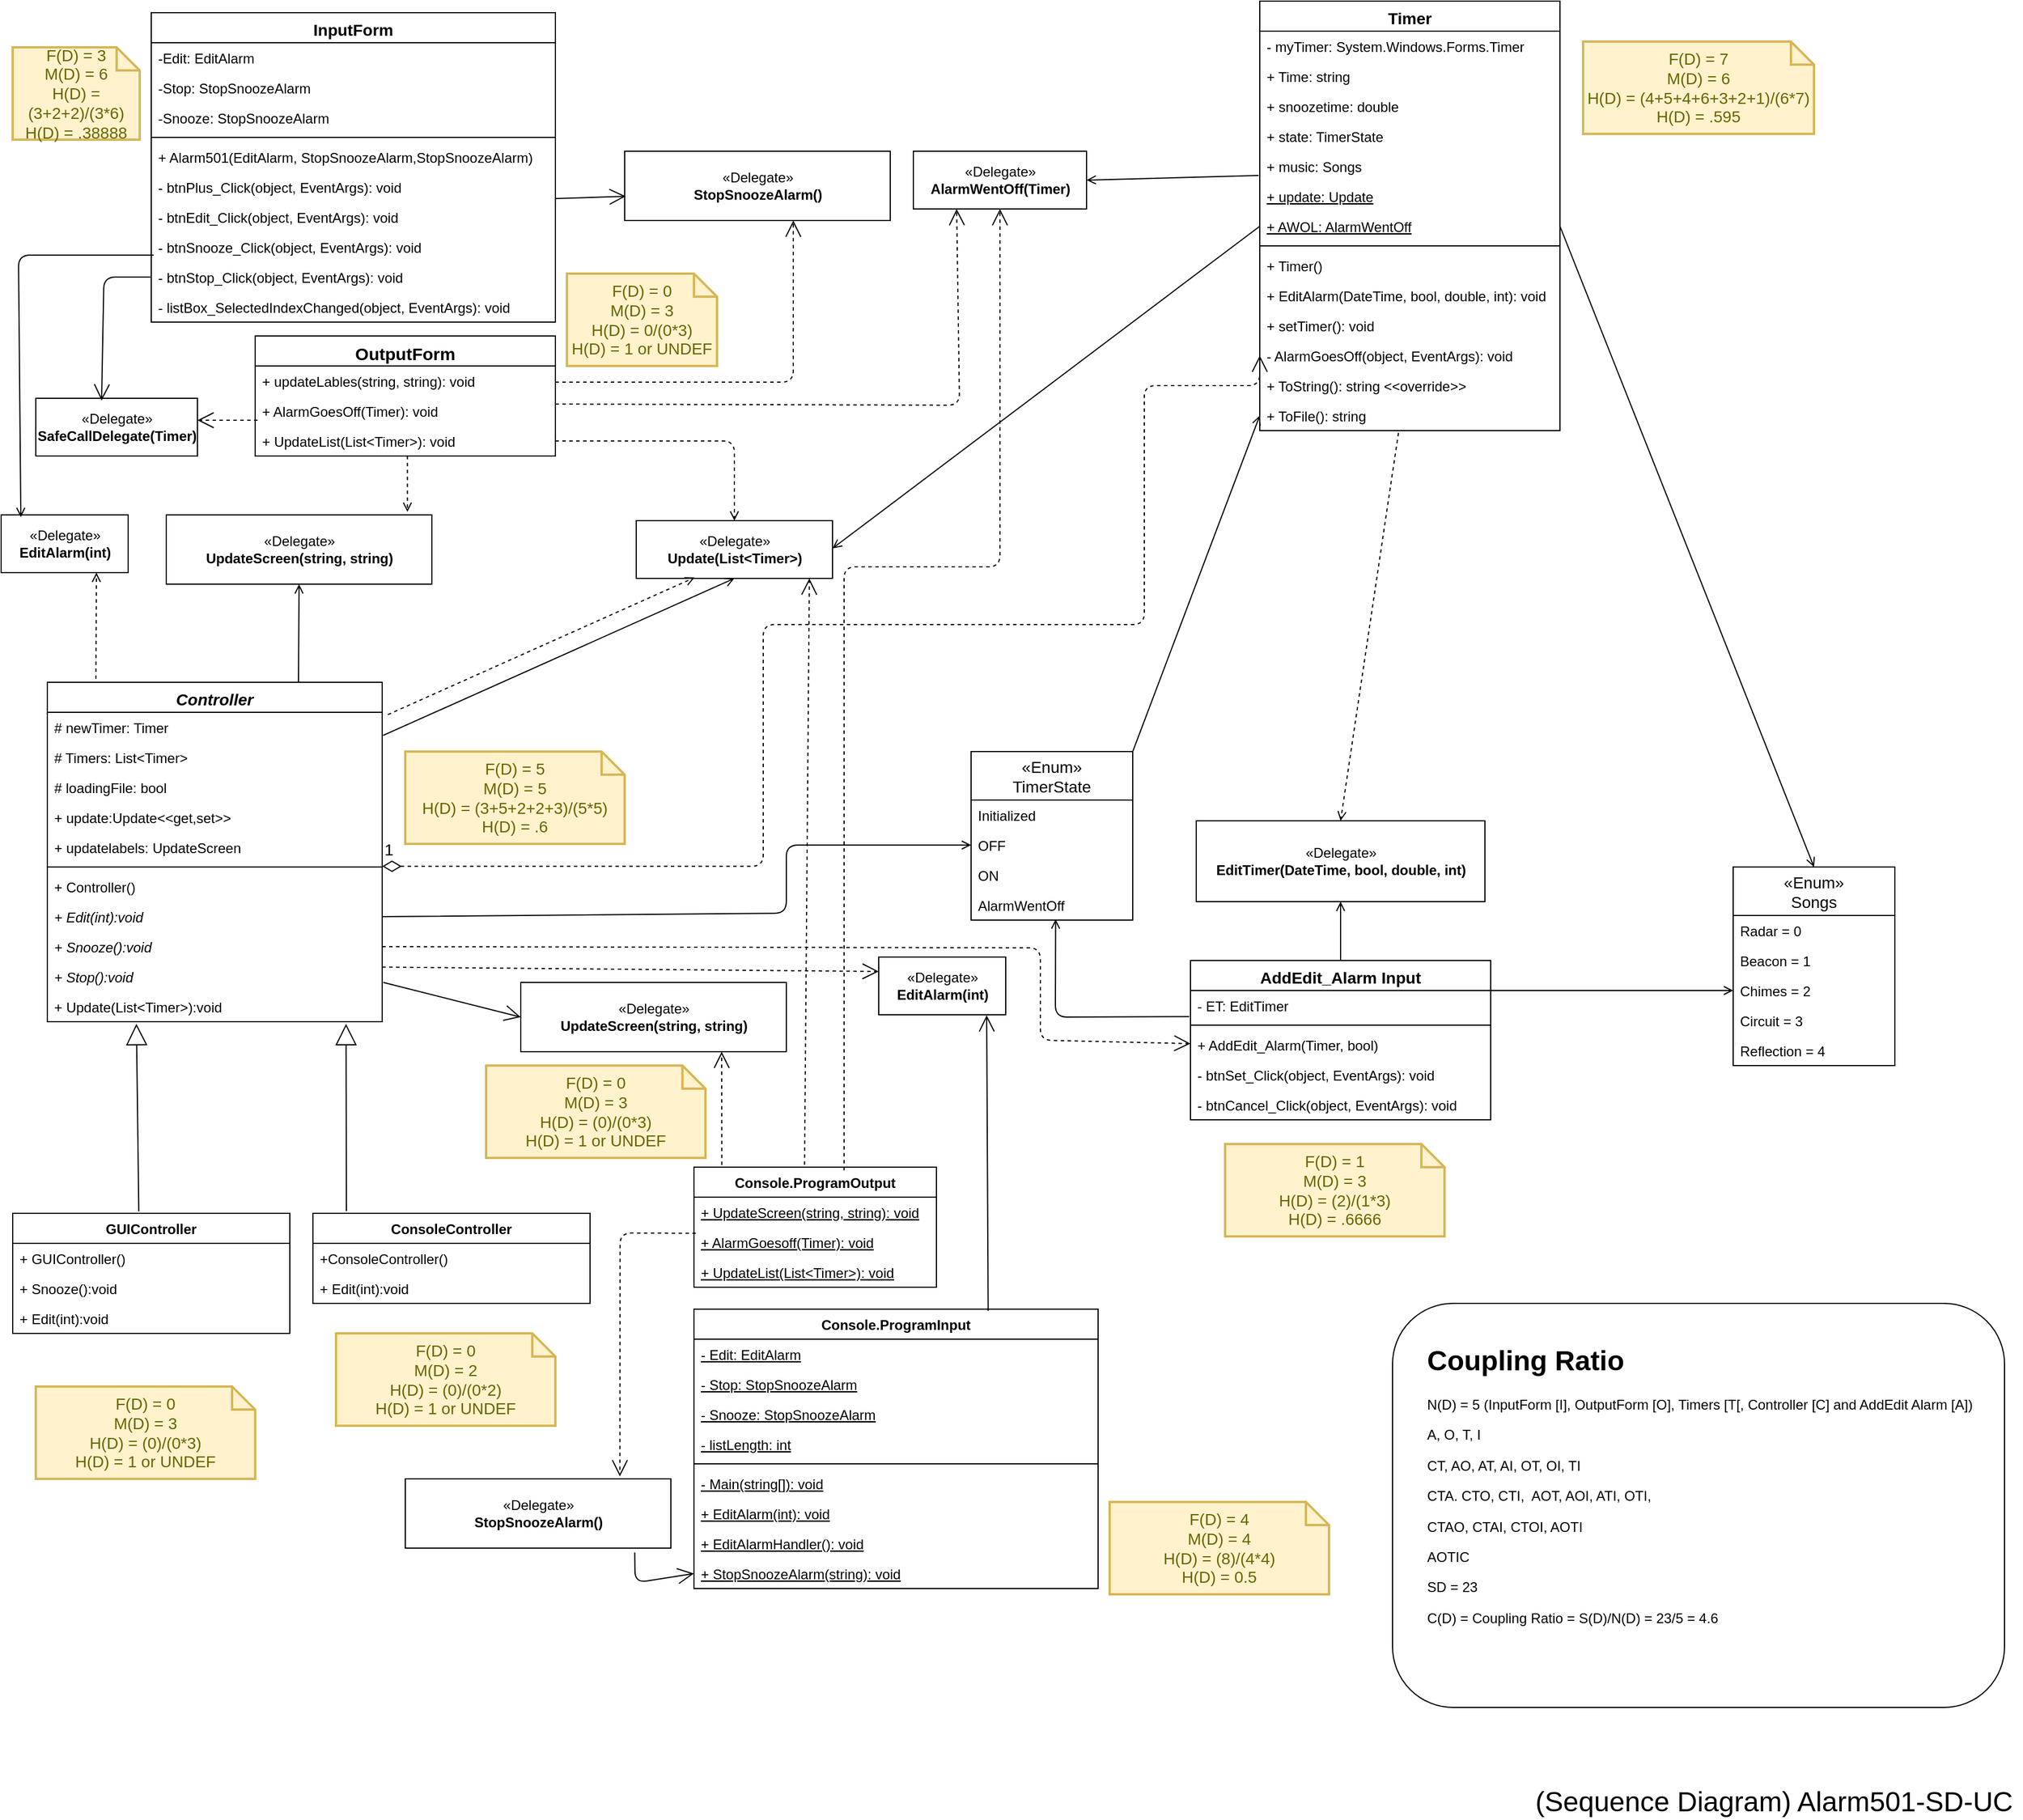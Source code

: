 <mxfile version="14.5.6" type="github" pages="2">
  <diagram id="-mIEmtDpmcr0Wm0IPF2-" name="Page-1">
    <mxGraphModel dx="1673" dy="908" grid="1" gridSize="10" guides="1" tooltips="1" connect="1" arrows="1" fold="1" page="1" pageScale="1" pageWidth="1800" pageHeight="1600" math="0" shadow="0">
      <root>
        <mxCell id="0" />
        <mxCell id="1" parent="0" />
        <mxCell id="JPcZrM7MTuREyfRBJGFF-1" value="InputForm" style="swimlane;fontStyle=1;align=center;verticalAlign=top;childLayout=stackLayout;horizontal=1;startSize=26;horizontalStack=0;resizeParent=1;resizeParentMax=0;resizeLast=0;collapsible=1;marginBottom=0;fontSize=14;" parent="1" vertex="1">
          <mxGeometry x="140" y="30" width="350" height="268" as="geometry" />
        </mxCell>
        <mxCell id="JPcZrM7MTuREyfRBJGFF-2" value="-Edit: EditAlarm" style="text;strokeColor=none;fillColor=none;align=left;verticalAlign=top;spacingLeft=4;spacingRight=4;overflow=hidden;rotatable=0;points=[[0,0.5],[1,0.5]];portConstraint=eastwest;" parent="JPcZrM7MTuREyfRBJGFF-1" vertex="1">
          <mxGeometry y="26" width="350" height="26" as="geometry" />
        </mxCell>
        <mxCell id="JPcZrM7MTuREyfRBJGFF-3" value="-Stop: StopSnoozeAlarm" style="text;strokeColor=none;fillColor=none;align=left;verticalAlign=top;spacingLeft=4;spacingRight=4;overflow=hidden;rotatable=0;points=[[0,0.5],[1,0.5]];portConstraint=eastwest;" parent="JPcZrM7MTuREyfRBJGFF-1" vertex="1">
          <mxGeometry y="52" width="350" height="26" as="geometry" />
        </mxCell>
        <mxCell id="JPcZrM7MTuREyfRBJGFF-4" value="-Snooze: StopSnoozeAlarm" style="text;strokeColor=none;fillColor=none;align=left;verticalAlign=top;spacingLeft=4;spacingRight=4;overflow=hidden;rotatable=0;points=[[0,0.5],[1,0.5]];portConstraint=eastwest;" parent="JPcZrM7MTuREyfRBJGFF-1" vertex="1">
          <mxGeometry y="78" width="350" height="26" as="geometry" />
        </mxCell>
        <mxCell id="JPcZrM7MTuREyfRBJGFF-5" value="" style="line;strokeWidth=1;fillColor=none;align=left;verticalAlign=middle;spacingTop=-1;spacingLeft=3;spacingRight=3;rotatable=0;labelPosition=right;points=[];portConstraint=eastwest;" parent="JPcZrM7MTuREyfRBJGFF-1" vertex="1">
          <mxGeometry y="104" width="350" height="8" as="geometry" />
        </mxCell>
        <mxCell id="JPcZrM7MTuREyfRBJGFF-6" value="+ Alarm501(EditAlarm, StopSnoozeAlarm,StopSnoozeAlarm)" style="text;strokeColor=none;fillColor=none;align=left;verticalAlign=top;spacingLeft=4;spacingRight=4;overflow=hidden;rotatable=0;points=[[0,0.5],[1,0.5]];portConstraint=eastwest;" parent="JPcZrM7MTuREyfRBJGFF-1" vertex="1">
          <mxGeometry y="112" width="350" height="26" as="geometry" />
        </mxCell>
        <mxCell id="JPcZrM7MTuREyfRBJGFF-7" value="- btnPlus_Click(object, EventArgs): void" style="text;strokeColor=none;fillColor=none;align=left;verticalAlign=top;spacingLeft=4;spacingRight=4;overflow=hidden;rotatable=0;points=[[0,0.5],[1,0.5]];portConstraint=eastwest;" parent="JPcZrM7MTuREyfRBJGFF-1" vertex="1">
          <mxGeometry y="138" width="350" height="26" as="geometry" />
        </mxCell>
        <mxCell id="JPcZrM7MTuREyfRBJGFF-8" value="- btnEdit_Click(object, EventArgs): void" style="text;strokeColor=none;fillColor=none;align=left;verticalAlign=top;spacingLeft=4;spacingRight=4;overflow=hidden;rotatable=0;points=[[0,0.5],[1,0.5]];portConstraint=eastwest;" parent="JPcZrM7MTuREyfRBJGFF-1" vertex="1">
          <mxGeometry y="164" width="350" height="26" as="geometry" />
        </mxCell>
        <mxCell id="JPcZrM7MTuREyfRBJGFF-9" value="- btnSnooze_Click(object, EventArgs): void" style="text;strokeColor=none;fillColor=none;align=left;verticalAlign=top;spacingLeft=4;spacingRight=4;overflow=hidden;rotatable=0;points=[[0,0.5],[1,0.5]];portConstraint=eastwest;" parent="JPcZrM7MTuREyfRBJGFF-1" vertex="1">
          <mxGeometry y="190" width="350" height="26" as="geometry" />
        </mxCell>
        <mxCell id="JPcZrM7MTuREyfRBJGFF-10" value="- btnStop_Click(object, EventArgs): void" style="text;strokeColor=none;fillColor=none;align=left;verticalAlign=top;spacingLeft=4;spacingRight=4;overflow=hidden;rotatable=0;points=[[0,0.5],[1,0.5]];portConstraint=eastwest;" parent="JPcZrM7MTuREyfRBJGFF-1" vertex="1">
          <mxGeometry y="216" width="350" height="26" as="geometry" />
        </mxCell>
        <mxCell id="JPcZrM7MTuREyfRBJGFF-11" value="- listBox_SelectedIndexChanged(object, EventArgs): void" style="text;strokeColor=none;fillColor=none;align=left;verticalAlign=top;spacingLeft=4;spacingRight=4;overflow=hidden;rotatable=0;points=[[0,0.5],[1,0.5]];portConstraint=eastwest;" parent="JPcZrM7MTuREyfRBJGFF-1" vertex="1">
          <mxGeometry y="242" width="350" height="26" as="geometry" />
        </mxCell>
        <mxCell id="JPcZrM7MTuREyfRBJGFF-12" value="OutputForm" style="swimlane;fontStyle=1;align=center;verticalAlign=top;childLayout=stackLayout;horizontal=1;startSize=26;horizontalStack=0;resizeParent=1;resizeParentMax=0;resizeLast=0;collapsible=1;marginBottom=0;fontSize=15;" parent="1" vertex="1">
          <mxGeometry x="230" y="310" width="260" height="104" as="geometry" />
        </mxCell>
        <mxCell id="JPcZrM7MTuREyfRBJGFF-13" value="+ updateLables(string, string): void" style="text;strokeColor=none;fillColor=none;align=left;verticalAlign=top;spacingLeft=4;spacingRight=4;overflow=hidden;rotatable=0;points=[[0,0.5],[1,0.5]];portConstraint=eastwest;" parent="JPcZrM7MTuREyfRBJGFF-12" vertex="1">
          <mxGeometry y="26" width="260" height="26" as="geometry" />
        </mxCell>
        <mxCell id="JPcZrM7MTuREyfRBJGFF-14" value="+ AlarmGoesOff(Timer): void" style="text;strokeColor=none;fillColor=none;align=left;verticalAlign=top;spacingLeft=4;spacingRight=4;overflow=hidden;rotatable=0;points=[[0,0.5],[1,0.5]];portConstraint=eastwest;" parent="JPcZrM7MTuREyfRBJGFF-12" vertex="1">
          <mxGeometry y="52" width="260" height="26" as="geometry" />
        </mxCell>
        <mxCell id="JPcZrM7MTuREyfRBJGFF-15" value="+ UpdateList(List&lt;Timer&gt;): void" style="text;strokeColor=none;fillColor=none;align=left;verticalAlign=top;spacingLeft=4;spacingRight=4;overflow=hidden;rotatable=0;points=[[0,0.5],[1,0.5]];portConstraint=eastwest;" parent="JPcZrM7MTuREyfRBJGFF-12" vertex="1">
          <mxGeometry y="78" width="260" height="26" as="geometry" />
        </mxCell>
        <mxCell id="JPcZrM7MTuREyfRBJGFF-16" value="Timer" style="swimlane;fontStyle=1;align=center;verticalAlign=top;childLayout=stackLayout;horizontal=1;startSize=26;horizontalStack=0;resizeParent=1;resizeParentMax=0;resizeLast=0;collapsible=1;marginBottom=0;fontSize=14;" parent="1" vertex="1">
          <mxGeometry x="1100" y="20" width="260" height="372" as="geometry" />
        </mxCell>
        <mxCell id="JPcZrM7MTuREyfRBJGFF-17" value="- myTimer: System.Windows.Forms.Timer" style="text;strokeColor=none;fillColor=none;align=left;verticalAlign=top;spacingLeft=4;spacingRight=4;overflow=hidden;rotatable=0;points=[[0,0.5],[1,0.5]];portConstraint=eastwest;" parent="JPcZrM7MTuREyfRBJGFF-16" vertex="1">
          <mxGeometry y="26" width="260" height="26" as="geometry" />
        </mxCell>
        <mxCell id="JPcZrM7MTuREyfRBJGFF-18" value="+ Time: string" style="text;strokeColor=none;fillColor=none;align=left;verticalAlign=top;spacingLeft=4;spacingRight=4;overflow=hidden;rotatable=0;points=[[0,0.5],[1,0.5]];portConstraint=eastwest;" parent="JPcZrM7MTuREyfRBJGFF-16" vertex="1">
          <mxGeometry y="52" width="260" height="26" as="geometry" />
        </mxCell>
        <mxCell id="JPcZrM7MTuREyfRBJGFF-19" value="+ snoozetime: double" style="text;strokeColor=none;fillColor=none;align=left;verticalAlign=top;spacingLeft=4;spacingRight=4;overflow=hidden;rotatable=0;points=[[0,0.5],[1,0.5]];portConstraint=eastwest;" parent="JPcZrM7MTuREyfRBJGFF-16" vertex="1">
          <mxGeometry y="78" width="260" height="26" as="geometry" />
        </mxCell>
        <mxCell id="JPcZrM7MTuREyfRBJGFF-20" value="+ state: TimerState" style="text;strokeColor=none;fillColor=none;align=left;verticalAlign=top;spacingLeft=4;spacingRight=4;overflow=hidden;rotatable=0;points=[[0,0.5],[1,0.5]];portConstraint=eastwest;" parent="JPcZrM7MTuREyfRBJGFF-16" vertex="1">
          <mxGeometry y="104" width="260" height="26" as="geometry" />
        </mxCell>
        <mxCell id="JPcZrM7MTuREyfRBJGFF-21" value="+ music: Songs" style="text;strokeColor=none;fillColor=none;align=left;verticalAlign=top;spacingLeft=4;spacingRight=4;overflow=hidden;rotatable=0;points=[[0,0.5],[1,0.5]];portConstraint=eastwest;" parent="JPcZrM7MTuREyfRBJGFF-16" vertex="1">
          <mxGeometry y="130" width="260" height="26" as="geometry" />
        </mxCell>
        <mxCell id="JPcZrM7MTuREyfRBJGFF-22" value="+ update: Update" style="text;strokeColor=none;fillColor=none;align=left;verticalAlign=top;spacingLeft=4;spacingRight=4;overflow=hidden;rotatable=0;points=[[0,0.5],[1,0.5]];portConstraint=eastwest;fontStyle=4" parent="JPcZrM7MTuREyfRBJGFF-16" vertex="1">
          <mxGeometry y="156" width="260" height="26" as="geometry" />
        </mxCell>
        <mxCell id="JPcZrM7MTuREyfRBJGFF-23" value="+ AWOL: AlarmWentOff" style="text;strokeColor=none;fillColor=none;align=left;verticalAlign=top;spacingLeft=4;spacingRight=4;overflow=hidden;rotatable=0;points=[[0,0.5],[1,0.5]];portConstraint=eastwest;fontStyle=4" parent="JPcZrM7MTuREyfRBJGFF-16" vertex="1">
          <mxGeometry y="182" width="260" height="26" as="geometry" />
        </mxCell>
        <mxCell id="JPcZrM7MTuREyfRBJGFF-24" value="" style="line;strokeWidth=1;fillColor=none;align=left;verticalAlign=middle;spacingTop=-1;spacingLeft=3;spacingRight=3;rotatable=0;labelPosition=right;points=[];portConstraint=eastwest;" parent="JPcZrM7MTuREyfRBJGFF-16" vertex="1">
          <mxGeometry y="208" width="260" height="8" as="geometry" />
        </mxCell>
        <mxCell id="JPcZrM7MTuREyfRBJGFF-25" value="+ Timer()" style="text;strokeColor=none;fillColor=none;align=left;verticalAlign=top;spacingLeft=4;spacingRight=4;overflow=hidden;rotatable=0;points=[[0,0.5],[1,0.5]];portConstraint=eastwest;" parent="JPcZrM7MTuREyfRBJGFF-16" vertex="1">
          <mxGeometry y="216" width="260" height="26" as="geometry" />
        </mxCell>
        <mxCell id="JPcZrM7MTuREyfRBJGFF-26" value="+ EditAlarm(DateTime, bool, double, int): void" style="text;strokeColor=none;fillColor=none;align=left;verticalAlign=top;spacingLeft=4;spacingRight=4;overflow=hidden;rotatable=0;points=[[0,0.5],[1,0.5]];portConstraint=eastwest;" parent="JPcZrM7MTuREyfRBJGFF-16" vertex="1">
          <mxGeometry y="242" width="260" height="26" as="geometry" />
        </mxCell>
        <mxCell id="JPcZrM7MTuREyfRBJGFF-27" value="+ setTimer(): void" style="text;strokeColor=none;fillColor=none;align=left;verticalAlign=top;spacingLeft=4;spacingRight=4;overflow=hidden;rotatable=0;points=[[0,0.5],[1,0.5]];portConstraint=eastwest;" parent="JPcZrM7MTuREyfRBJGFF-16" vertex="1">
          <mxGeometry y="268" width="260" height="26" as="geometry" />
        </mxCell>
        <mxCell id="JPcZrM7MTuREyfRBJGFF-28" value="- AlarmGoesOff(object, EventArgs): void" style="text;strokeColor=none;fillColor=none;align=left;verticalAlign=top;spacingLeft=4;spacingRight=4;overflow=hidden;rotatable=0;points=[[0,0.5],[1,0.5]];portConstraint=eastwest;" parent="JPcZrM7MTuREyfRBJGFF-16" vertex="1">
          <mxGeometry y="294" width="260" height="26" as="geometry" />
        </mxCell>
        <mxCell id="JPcZrM7MTuREyfRBJGFF-29" value="+ ToString(): string &lt;&lt;override&gt;&gt;" style="text;strokeColor=none;fillColor=none;align=left;verticalAlign=top;spacingLeft=4;spacingRight=4;overflow=hidden;rotatable=0;points=[[0,0.5],[1,0.5]];portConstraint=eastwest;" parent="JPcZrM7MTuREyfRBJGFF-16" vertex="1">
          <mxGeometry y="320" width="260" height="26" as="geometry" />
        </mxCell>
        <mxCell id="JPcZrM7MTuREyfRBJGFF-30" value="+ ToFile(): string" style="text;strokeColor=none;fillColor=none;align=left;verticalAlign=top;spacingLeft=4;spacingRight=4;overflow=hidden;rotatable=0;points=[[0,0.5],[1,0.5]];portConstraint=eastwest;" parent="JPcZrM7MTuREyfRBJGFF-16" vertex="1">
          <mxGeometry y="346" width="260" height="26" as="geometry" />
        </mxCell>
        <mxCell id="JPcZrM7MTuREyfRBJGFF-31" value="AddEdit_Alarm Input&#xa; " style="swimlane;fontStyle=1;align=center;verticalAlign=top;childLayout=stackLayout;horizontal=1;startSize=26;horizontalStack=0;resizeParent=1;resizeParentMax=0;resizeLast=0;collapsible=1;marginBottom=0;fontSize=14;" parent="1" vertex="1">
          <mxGeometry x="1040" y="851" width="260" height="138" as="geometry" />
        </mxCell>
        <mxCell id="JPcZrM7MTuREyfRBJGFF-32" value="- ET: EditTimer" style="text;strokeColor=none;fillColor=none;align=left;verticalAlign=top;spacingLeft=4;spacingRight=4;overflow=hidden;rotatable=0;points=[[0,0.5],[1,0.5]];portConstraint=eastwest;" parent="JPcZrM7MTuREyfRBJGFF-31" vertex="1">
          <mxGeometry y="26" width="260" height="26" as="geometry" />
        </mxCell>
        <mxCell id="JPcZrM7MTuREyfRBJGFF-33" value="" style="line;strokeWidth=1;fillColor=none;align=left;verticalAlign=middle;spacingTop=-1;spacingLeft=3;spacingRight=3;rotatable=0;labelPosition=right;points=[];portConstraint=eastwest;" parent="JPcZrM7MTuREyfRBJGFF-31" vertex="1">
          <mxGeometry y="52" width="260" height="8" as="geometry" />
        </mxCell>
        <mxCell id="JPcZrM7MTuREyfRBJGFF-34" value="+ AddEdit_Alarm(Timer, bool)" style="text;strokeColor=none;fillColor=none;align=left;verticalAlign=top;spacingLeft=4;spacingRight=4;overflow=hidden;rotatable=0;points=[[0,0.5],[1,0.5]];portConstraint=eastwest;" parent="JPcZrM7MTuREyfRBJGFF-31" vertex="1">
          <mxGeometry y="60" width="260" height="26" as="geometry" />
        </mxCell>
        <mxCell id="JPcZrM7MTuREyfRBJGFF-35" value="- btnSet_Click(object, EventArgs): void" style="text;strokeColor=none;fillColor=none;align=left;verticalAlign=top;spacingLeft=4;spacingRight=4;overflow=hidden;rotatable=0;points=[[0,0.5],[1,0.5]];portConstraint=eastwest;" parent="JPcZrM7MTuREyfRBJGFF-31" vertex="1">
          <mxGeometry y="86" width="260" height="26" as="geometry" />
        </mxCell>
        <mxCell id="JPcZrM7MTuREyfRBJGFF-36" value="- btnCancel_Click(object, EventArgs): void" style="text;strokeColor=none;fillColor=none;align=left;verticalAlign=top;spacingLeft=4;spacingRight=4;overflow=hidden;rotatable=0;points=[[0,0.5],[1,0.5]];portConstraint=eastwest;" parent="JPcZrM7MTuREyfRBJGFF-31" vertex="1">
          <mxGeometry y="112" width="260" height="26" as="geometry" />
        </mxCell>
        <mxCell id="JPcZrM7MTuREyfRBJGFF-37" value="Controller&#xa;" style="swimlane;fontStyle=3;align=center;verticalAlign=top;childLayout=stackLayout;horizontal=1;startSize=26;horizontalStack=0;resizeParent=1;resizeParentMax=0;resizeLast=0;collapsible=1;marginBottom=0;fontSize=14;" parent="1" vertex="1">
          <mxGeometry x="50" y="610" width="290" height="294" as="geometry" />
        </mxCell>
        <mxCell id="JPcZrM7MTuREyfRBJGFF-38" value="# newTimer: Timer" style="text;strokeColor=none;fillColor=none;align=left;verticalAlign=top;spacingLeft=4;spacingRight=4;overflow=hidden;rotatable=0;points=[[0,0.5],[1,0.5]];portConstraint=eastwest;" parent="JPcZrM7MTuREyfRBJGFF-37" vertex="1">
          <mxGeometry y="26" width="290" height="26" as="geometry" />
        </mxCell>
        <mxCell id="JPcZrM7MTuREyfRBJGFF-39" value="# Timers: List&lt;Timer&gt;" style="text;strokeColor=none;fillColor=none;align=left;verticalAlign=top;spacingLeft=4;spacingRight=4;overflow=hidden;rotatable=0;points=[[0,0.5],[1,0.5]];portConstraint=eastwest;" parent="JPcZrM7MTuREyfRBJGFF-37" vertex="1">
          <mxGeometry y="52" width="290" height="26" as="geometry" />
        </mxCell>
        <mxCell id="JPcZrM7MTuREyfRBJGFF-40" value="# loadingFile: bool" style="text;strokeColor=none;fillColor=none;align=left;verticalAlign=top;spacingLeft=4;spacingRight=4;overflow=hidden;rotatable=0;points=[[0,0.5],[1,0.5]];portConstraint=eastwest;" parent="JPcZrM7MTuREyfRBJGFF-37" vertex="1">
          <mxGeometry y="78" width="290" height="26" as="geometry" />
        </mxCell>
        <mxCell id="JPcZrM7MTuREyfRBJGFF-41" value="+ update:Update&lt;&lt;get,set&gt;&gt;" style="text;strokeColor=none;fillColor=none;align=left;verticalAlign=top;spacingLeft=4;spacingRight=4;overflow=hidden;rotatable=0;points=[[0,0.5],[1,0.5]];portConstraint=eastwest;" parent="JPcZrM7MTuREyfRBJGFF-37" vertex="1">
          <mxGeometry y="104" width="290" height="26" as="geometry" />
        </mxCell>
        <mxCell id="JPcZrM7MTuREyfRBJGFF-42" value="+ updatelabels: UpdateScreen" style="text;strokeColor=none;fillColor=none;align=left;verticalAlign=top;spacingLeft=4;spacingRight=4;overflow=hidden;rotatable=0;points=[[0,0.5],[1,0.5]];portConstraint=eastwest;" parent="JPcZrM7MTuREyfRBJGFF-37" vertex="1">
          <mxGeometry y="130" width="290" height="26" as="geometry" />
        </mxCell>
        <mxCell id="JPcZrM7MTuREyfRBJGFF-43" value="" style="line;strokeWidth=1;fillColor=none;align=left;verticalAlign=middle;spacingTop=-1;spacingLeft=3;spacingRight=3;rotatable=0;labelPosition=right;points=[];portConstraint=eastwest;" parent="JPcZrM7MTuREyfRBJGFF-37" vertex="1">
          <mxGeometry y="156" width="290" height="8" as="geometry" />
        </mxCell>
        <mxCell id="JPcZrM7MTuREyfRBJGFF-44" value="+ Controller()" style="text;strokeColor=none;fillColor=none;align=left;verticalAlign=top;spacingLeft=4;spacingRight=4;overflow=hidden;rotatable=0;points=[[0,0.5],[1,0.5]];portConstraint=eastwest;" parent="JPcZrM7MTuREyfRBJGFF-37" vertex="1">
          <mxGeometry y="164" width="290" height="26" as="geometry" />
        </mxCell>
        <mxCell id="JPcZrM7MTuREyfRBJGFF-45" value="+ Edit(int):void" style="text;strokeColor=none;fillColor=none;align=left;verticalAlign=top;spacingLeft=4;spacingRight=4;overflow=hidden;rotatable=0;points=[[0,0.5],[1,0.5]];portConstraint=eastwest;fontStyle=2" parent="JPcZrM7MTuREyfRBJGFF-37" vertex="1">
          <mxGeometry y="190" width="290" height="26" as="geometry" />
        </mxCell>
        <mxCell id="JPcZrM7MTuREyfRBJGFF-46" value="+ Snooze():void" style="text;strokeColor=none;fillColor=none;align=left;verticalAlign=top;spacingLeft=4;spacingRight=4;overflow=hidden;rotatable=0;points=[[0,0.5],[1,0.5]];portConstraint=eastwest;fontStyle=2" parent="JPcZrM7MTuREyfRBJGFF-37" vertex="1">
          <mxGeometry y="216" width="290" height="26" as="geometry" />
        </mxCell>
        <mxCell id="JPcZrM7MTuREyfRBJGFF-47" value="+ Stop():void" style="text;strokeColor=none;fillColor=none;align=left;verticalAlign=top;spacingLeft=4;spacingRight=4;overflow=hidden;rotatable=0;points=[[0,0.5],[1,0.5]];portConstraint=eastwest;fontStyle=2" parent="JPcZrM7MTuREyfRBJGFF-37" vertex="1">
          <mxGeometry y="242" width="290" height="26" as="geometry" />
        </mxCell>
        <mxCell id="JPcZrM7MTuREyfRBJGFF-48" value="+ Update(List&lt;Timer&gt;):void" style="text;strokeColor=none;fillColor=none;align=left;verticalAlign=top;spacingLeft=4;spacingRight=4;overflow=hidden;rotatable=0;points=[[0,0.5],[1,0.5]];portConstraint=eastwest;" parent="JPcZrM7MTuREyfRBJGFF-37" vertex="1">
          <mxGeometry y="268" width="290" height="26" as="geometry" />
        </mxCell>
        <mxCell id="JPcZrM7MTuREyfRBJGFF-49" value="«Delegate»&lt;br&gt;&lt;b&gt;UpdateScreen(string, string)&lt;/b&gt;" style="html=1;" parent="1" vertex="1">
          <mxGeometry x="153" y="465" width="230" height="60" as="geometry" />
        </mxCell>
        <mxCell id="JPcZrM7MTuREyfRBJGFF-50" value="«Delegate»&lt;br&gt;&lt;b&gt;AlarmWentOff(Timer)&lt;/b&gt;" style="html=1;" parent="1" vertex="1">
          <mxGeometry x="800" y="150" width="150" height="50" as="geometry" />
        </mxCell>
        <mxCell id="JPcZrM7MTuREyfRBJGFF-51" value="«Delegate»&lt;br&gt;&lt;b&gt;Update(List&amp;lt;Timer&amp;gt;)&lt;/b&gt;" style="html=1;" parent="1" vertex="1">
          <mxGeometry x="560" y="470" width="170" height="50" as="geometry" />
        </mxCell>
        <mxCell id="JPcZrM7MTuREyfRBJGFF-52" value="«Delegate»&lt;br&gt;&lt;b&gt;EditAlarm(int)&lt;/b&gt;" style="html=1;" parent="1" vertex="1">
          <mxGeometry x="10" y="465" width="110" height="50" as="geometry" />
        </mxCell>
        <mxCell id="JPcZrM7MTuREyfRBJGFF-53" value="«Delegate»&lt;br&gt;&lt;b&gt;EditTimer(DateTime, bool, double, int)&lt;/b&gt;" style="html=1;" parent="1" vertex="1">
          <mxGeometry x="1045" y="730" width="250" height="70" as="geometry" />
        </mxCell>
        <mxCell id="JPcZrM7MTuREyfRBJGFF-54" value="«Enum»&#xa;TimerState" style="swimlane;fontStyle=0;childLayout=stackLayout;horizontal=1;startSize=42;fillColor=none;horizontalStack=0;resizeParent=1;resizeParentMax=0;resizeLast=0;collapsible=1;marginBottom=0;fontSize=14;" parent="1" vertex="1">
          <mxGeometry x="850" y="670" width="140" height="146" as="geometry" />
        </mxCell>
        <mxCell id="JPcZrM7MTuREyfRBJGFF-55" value="Initialized" style="text;strokeColor=none;fillColor=none;align=left;verticalAlign=top;spacingLeft=4;spacingRight=4;overflow=hidden;rotatable=0;points=[[0,0.5],[1,0.5]];portConstraint=eastwest;" parent="JPcZrM7MTuREyfRBJGFF-54" vertex="1">
          <mxGeometry y="42" width="140" height="26" as="geometry" />
        </mxCell>
        <mxCell id="JPcZrM7MTuREyfRBJGFF-56" value="OFF" style="text;strokeColor=none;fillColor=none;align=left;verticalAlign=top;spacingLeft=4;spacingRight=4;overflow=hidden;rotatable=0;points=[[0,0.5],[1,0.5]];portConstraint=eastwest;" parent="JPcZrM7MTuREyfRBJGFF-54" vertex="1">
          <mxGeometry y="68" width="140" height="26" as="geometry" />
        </mxCell>
        <mxCell id="JPcZrM7MTuREyfRBJGFF-57" value="ON" style="text;strokeColor=none;fillColor=none;align=left;verticalAlign=top;spacingLeft=4;spacingRight=4;overflow=hidden;rotatable=0;points=[[0,0.5],[1,0.5]];portConstraint=eastwest;" parent="JPcZrM7MTuREyfRBJGFF-54" vertex="1">
          <mxGeometry y="94" width="140" height="26" as="geometry" />
        </mxCell>
        <mxCell id="JPcZrM7MTuREyfRBJGFF-58" value="AlarmWentOff" style="text;strokeColor=none;fillColor=none;align=left;verticalAlign=top;spacingLeft=4;spacingRight=4;overflow=hidden;rotatable=0;points=[[0,0.5],[1,0.5]];portConstraint=eastwest;" parent="JPcZrM7MTuREyfRBJGFF-54" vertex="1">
          <mxGeometry y="120" width="140" height="26" as="geometry" />
        </mxCell>
        <mxCell id="JPcZrM7MTuREyfRBJGFF-59" value="«Enum»&#xa;Songs" style="swimlane;fontStyle=0;childLayout=stackLayout;horizontal=1;startSize=42;fillColor=none;horizontalStack=0;resizeParent=1;resizeParentMax=0;resizeLast=0;collapsible=1;marginBottom=0;fontSize=14;" parent="1" vertex="1">
          <mxGeometry x="1510" y="770" width="140" height="172" as="geometry" />
        </mxCell>
        <mxCell id="JPcZrM7MTuREyfRBJGFF-60" value="Radar = 0" style="text;strokeColor=none;fillColor=none;align=left;verticalAlign=top;spacingLeft=4;spacingRight=4;overflow=hidden;rotatable=0;points=[[0,0.5],[1,0.5]];portConstraint=eastwest;" parent="JPcZrM7MTuREyfRBJGFF-59" vertex="1">
          <mxGeometry y="42" width="140" height="26" as="geometry" />
        </mxCell>
        <mxCell id="JPcZrM7MTuREyfRBJGFF-61" value="Beacon = 1" style="text;strokeColor=none;fillColor=none;align=left;verticalAlign=top;spacingLeft=4;spacingRight=4;overflow=hidden;rotatable=0;points=[[0,0.5],[1,0.5]];portConstraint=eastwest;" parent="JPcZrM7MTuREyfRBJGFF-59" vertex="1">
          <mxGeometry y="68" width="140" height="26" as="geometry" />
        </mxCell>
        <mxCell id="JPcZrM7MTuREyfRBJGFF-62" value="Chimes = 2" style="text;strokeColor=none;fillColor=none;align=left;verticalAlign=top;spacingLeft=4;spacingRight=4;overflow=hidden;rotatable=0;points=[[0,0.5],[1,0.5]];portConstraint=eastwest;" parent="JPcZrM7MTuREyfRBJGFF-59" vertex="1">
          <mxGeometry y="94" width="140" height="26" as="geometry" />
        </mxCell>
        <mxCell id="JPcZrM7MTuREyfRBJGFF-63" value="Circuit = 3" style="text;strokeColor=none;fillColor=none;align=left;verticalAlign=top;spacingLeft=4;spacingRight=4;overflow=hidden;rotatable=0;points=[[0,0.5],[1,0.5]];portConstraint=eastwest;" parent="JPcZrM7MTuREyfRBJGFF-59" vertex="1">
          <mxGeometry y="120" width="140" height="26" as="geometry" />
        </mxCell>
        <mxCell id="JPcZrM7MTuREyfRBJGFF-64" value="Reflection = 4" style="text;strokeColor=none;fillColor=none;align=left;verticalAlign=top;spacingLeft=4;spacingRight=4;overflow=hidden;rotatable=0;points=[[0,0.5],[1,0.5]];portConstraint=eastwest;" parent="JPcZrM7MTuREyfRBJGFF-59" vertex="1">
          <mxGeometry y="146" width="140" height="26" as="geometry" />
        </mxCell>
        <mxCell id="JPcZrM7MTuREyfRBJGFF-65" value="" style="html=1;verticalAlign=bottom;endArrow=open;endFill=0;entryX=0;entryY=0.5;entryDx=0;entryDy=0;" parent="1" target="JPcZrM7MTuREyfRBJGFF-62" edge="1">
          <mxGeometry width="80" relative="1" as="geometry">
            <mxPoint x="1300" y="877" as="sourcePoint" />
            <mxPoint x="1010" y="940" as="targetPoint" />
          </mxGeometry>
        </mxCell>
        <mxCell id="JPcZrM7MTuREyfRBJGFF-66" value="" style="html=1;verticalAlign=bottom;endArrow=open;endFill=0;entryX=0.5;entryY=0;entryDx=0;entryDy=0;exitX=1;exitY=0.5;exitDx=0;exitDy=0;" parent="1" target="JPcZrM7MTuREyfRBJGFF-59" edge="1">
          <mxGeometry width="80" relative="1" as="geometry">
            <mxPoint x="1360.0" y="215" as="sourcePoint" />
            <mxPoint x="690" y="679.998" as="targetPoint" />
            <Array as="points" />
          </mxGeometry>
        </mxCell>
        <mxCell id="JPcZrM7MTuREyfRBJGFF-67" value="" style="html=1;verticalAlign=bottom;endArrow=open;endFill=0;entryX=0;entryY=0.5;entryDx=0;entryDy=0;exitX=1;exitY=0;exitDx=0;exitDy=0;" parent="1" source="JPcZrM7MTuREyfRBJGFF-54" target="JPcZrM7MTuREyfRBJGFF-30" edge="1">
          <mxGeometry width="80" relative="1" as="geometry">
            <mxPoint x="710.0" y="628" as="sourcePoint" />
            <mxPoint x="920.0" y="628" as="targetPoint" />
          </mxGeometry>
        </mxCell>
        <mxCell id="JPcZrM7MTuREyfRBJGFF-68" value="" style="html=1;verticalAlign=bottom;endArrow=none;endFill=0;entryX=1;entryY=0.5;entryDx=0;entryDy=0;exitX=0;exitY=0.5;exitDx=0;exitDy=0;startArrow=open;startFill=0;" parent="1" source="JPcZrM7MTuREyfRBJGFF-56" target="JPcZrM7MTuREyfRBJGFF-45" edge="1">
          <mxGeometry width="80" relative="1" as="geometry">
            <mxPoint x="470.0" y="628" as="sourcePoint" />
            <mxPoint x="680.0" y="628" as="targetPoint" />
            <Array as="points">
              <mxPoint x="690" y="751" />
              <mxPoint x="690" y="810" />
            </Array>
          </mxGeometry>
        </mxCell>
        <mxCell id="JPcZrM7MTuREyfRBJGFF-69" value="" style="html=1;verticalAlign=bottom;endArrow=open;endFill=0;entryX=0.25;entryY=1;entryDx=0;entryDy=0;dashed=1;exitX=1;exitY=0.269;exitDx=0;exitDy=0;exitPerimeter=0;endSize=12;" parent="1" source="JPcZrM7MTuREyfRBJGFF-14" target="JPcZrM7MTuREyfRBJGFF-50" edge="1">
          <mxGeometry width="80" relative="1" as="geometry">
            <mxPoint x="500" y="370" as="sourcePoint" />
            <mxPoint x="570.0" y="450" as="targetPoint" />
            <Array as="points">
              <mxPoint x="840" y="370" />
            </Array>
          </mxGeometry>
        </mxCell>
        <mxCell id="JPcZrM7MTuREyfRBJGFF-70" value="" style="html=1;verticalAlign=bottom;endArrow=open;endFill=0;entryX=1;entryY=0.5;entryDx=0;entryDy=0;exitX=-0.004;exitY=0.808;exitDx=0;exitDy=0;exitPerimeter=0;" parent="1" source="JPcZrM7MTuREyfRBJGFF-21" target="JPcZrM7MTuREyfRBJGFF-50" edge="1">
          <mxGeometry width="80" relative="1" as="geometry">
            <mxPoint x="590.0" y="600" as="sourcePoint" />
            <mxPoint x="800.0" y="600" as="targetPoint" />
          </mxGeometry>
        </mxCell>
        <mxCell id="JPcZrM7MTuREyfRBJGFF-71" value="" style="html=1;verticalAlign=bottom;endArrow=open;endFill=0;dashed=1;exitX=0.145;exitY=-0.01;exitDx=0;exitDy=0;exitPerimeter=0;entryX=0.75;entryY=1;entryDx=0;entryDy=0;" parent="1" source="JPcZrM7MTuREyfRBJGFF-37" target="JPcZrM7MTuREyfRBJGFF-52" edge="1">
          <mxGeometry width="80" relative="1" as="geometry">
            <mxPoint x="95" y="600" as="sourcePoint" />
            <mxPoint x="60" y="520" as="targetPoint" />
          </mxGeometry>
        </mxCell>
        <mxCell id="JPcZrM7MTuREyfRBJGFF-72" value="" style="html=1;verticalAlign=bottom;endArrow=open;endFill=0;entryX=0.155;entryY=0.04;entryDx=0;entryDy=0;exitX=0.006;exitY=0.769;exitDx=0;exitDy=0;exitPerimeter=0;entryPerimeter=0;" parent="1" source="JPcZrM7MTuREyfRBJGFF-9" target="JPcZrM7MTuREyfRBJGFF-52" edge="1">
          <mxGeometry width="80" relative="1" as="geometry">
            <mxPoint x="90" y="241" as="sourcePoint" />
            <mxPoint x="20" y="384" as="targetPoint" />
            <Array as="points">
              <mxPoint x="25" y="240" />
            </Array>
          </mxGeometry>
        </mxCell>
        <mxCell id="JPcZrM7MTuREyfRBJGFF-73" value="" style="html=1;verticalAlign=bottom;endArrow=open;endFill=0;entryX=0.908;entryY=-0.043;entryDx=0;entryDy=0;exitX=0.507;exitY=0.995;exitDx=0;exitDy=0;exitPerimeter=0;dashed=1;entryPerimeter=0;" parent="1" source="JPcZrM7MTuREyfRBJGFF-15" target="JPcZrM7MTuREyfRBJGFF-49" edge="1">
          <mxGeometry width="80" relative="1" as="geometry">
            <mxPoint x="360.0" y="440" as="sourcePoint" />
            <mxPoint x="210.0" y="454" as="targetPoint" />
          </mxGeometry>
        </mxCell>
        <mxCell id="JPcZrM7MTuREyfRBJGFF-74" value="" style="html=1;verticalAlign=bottom;endArrow=open;endFill=0;entryX=0.5;entryY=1;entryDx=0;entryDy=0;exitX=0.75;exitY=0;exitDx=0;exitDy=0;" parent="1" source="JPcZrM7MTuREyfRBJGFF-37" target="JPcZrM7MTuREyfRBJGFF-49" edge="1">
          <mxGeometry width="80" relative="1" as="geometry">
            <mxPoint x="600.0" y="656" as="sourcePoint" />
            <mxPoint x="450.0" y="670" as="targetPoint" />
          </mxGeometry>
        </mxCell>
        <mxCell id="JPcZrM7MTuREyfRBJGFF-75" value="" style="html=1;verticalAlign=bottom;endArrow=open;endFill=0;entryX=0.5;entryY=1;entryDx=0;entryDy=0;exitX=1.003;exitY=0.769;exitDx=0;exitDy=0;exitPerimeter=0;" parent="1" source="JPcZrM7MTuREyfRBJGFF-38" target="JPcZrM7MTuREyfRBJGFF-51" edge="1">
          <mxGeometry width="80" relative="1" as="geometry">
            <mxPoint x="560.0" y="650" as="sourcePoint" />
            <mxPoint x="410.0" y="664" as="targetPoint" />
          </mxGeometry>
        </mxCell>
        <mxCell id="JPcZrM7MTuREyfRBJGFF-76" value="" style="html=1;verticalAlign=bottom;endArrow=open;endFill=0;entryX=1;entryY=0.5;entryDx=0;entryDy=0;exitX=0;exitY=0.5;exitDx=0;exitDy=0;" parent="1" edge="1">
          <mxGeometry width="80" relative="1" as="geometry">
            <mxPoint x="1100.0" y="215" as="sourcePoint" />
            <mxPoint x="730.0" y="494.0" as="targetPoint" />
          </mxGeometry>
        </mxCell>
        <mxCell id="JPcZrM7MTuREyfRBJGFF-77" value="" style="html=1;verticalAlign=bottom;endArrow=open;endFill=0;entryX=0.297;entryY=0.986;entryDx=0;entryDy=0;exitX=1.017;exitY=0.077;exitDx=0;exitDy=0;dashed=1;entryPerimeter=0;exitPerimeter=0;" parent="1" source="JPcZrM7MTuREyfRBJGFF-38" target="JPcZrM7MTuREyfRBJGFF-51" edge="1">
          <mxGeometry width="80" relative="1" as="geometry">
            <mxPoint x="710.0" y="628" as="sourcePoint" />
            <mxPoint x="560.0" y="642" as="targetPoint" />
          </mxGeometry>
        </mxCell>
        <mxCell id="JPcZrM7MTuREyfRBJGFF-78" value="" style="html=1;verticalAlign=bottom;endArrow=open;endFill=0;entryX=0.5;entryY=0;entryDx=0;entryDy=0;exitX=1;exitY=0.5;exitDx=0;exitDy=0;dashed=1;" parent="1" source="JPcZrM7MTuREyfRBJGFF-15" target="JPcZrM7MTuREyfRBJGFF-51" edge="1">
          <mxGeometry width="80" relative="1" as="geometry">
            <mxPoint x="660.0" y="422" as="sourcePoint" />
            <mxPoint x="510.0" y="436" as="targetPoint" />
            <Array as="points">
              <mxPoint x="645" y="401" />
            </Array>
          </mxGeometry>
        </mxCell>
        <mxCell id="JPcZrM7MTuREyfRBJGFF-79" value="" style="html=1;verticalAlign=bottom;endArrow=open;endFill=0;entryX=0.5;entryY=1;entryDx=0;entryDy=0;exitX=0.5;exitY=0;exitDx=0;exitDy=0;" parent="1" source="JPcZrM7MTuREyfRBJGFF-31" target="JPcZrM7MTuREyfRBJGFF-53" edge="1">
          <mxGeometry width="80" relative="1" as="geometry">
            <mxPoint x="1450.0" y="800" as="sourcePoint" />
            <mxPoint x="1300.0" y="814" as="targetPoint" />
          </mxGeometry>
        </mxCell>
        <mxCell id="JPcZrM7MTuREyfRBJGFF-80" value="" style="html=1;verticalAlign=bottom;endArrow=open;endFill=0;entryX=0.5;entryY=0;entryDx=0;entryDy=0;exitX=0.462;exitY=1.077;exitDx=0;exitDy=0;exitPerimeter=0;dashed=1;" parent="1" source="JPcZrM7MTuREyfRBJGFF-30" target="JPcZrM7MTuREyfRBJGFF-53" edge="1">
          <mxGeometry width="80" relative="1" as="geometry">
            <mxPoint x="1100" y="650" as="sourcePoint" />
            <mxPoint x="1010.0" y="674" as="targetPoint" />
          </mxGeometry>
        </mxCell>
        <mxCell id="JPcZrM7MTuREyfRBJGFF-81" value="1" style="endArrow=open;html=1;endSize=12;startArrow=diamondThin;startSize=14;startFill=0;edgeStyle=orthogonalEdgeStyle;align=left;verticalAlign=bottom;dashed=1;fontSize=14;entryX=0;entryY=0.5;entryDx=0;entryDy=0;" parent="1" target="JPcZrM7MTuREyfRBJGFF-28" edge="1">
          <mxGeometry x="-1" y="3" relative="1" as="geometry">
            <mxPoint x="340" y="769.41" as="sourcePoint" />
            <mxPoint x="860" y="540" as="targetPoint" />
            <Array as="points">
              <mxPoint x="670" y="769" />
              <mxPoint x="670" y="560" />
              <mxPoint x="1000" y="560" />
              <mxPoint x="1000" y="353" />
              <mxPoint x="1100" y="353" />
            </Array>
          </mxGeometry>
        </mxCell>
        <mxCell id="JPcZrM7MTuREyfRBJGFF-82" value="" style="html=1;verticalAlign=bottom;endArrow=none;endFill=0;entryX=-0.004;entryY=0.868;entryDx=0;entryDy=0;startArrow=open;startFill=0;entryPerimeter=0;exitX=0.523;exitY=0.973;exitDx=0;exitDy=0;exitPerimeter=0;" parent="1" source="JPcZrM7MTuREyfRBJGFF-58" target="JPcZrM7MTuREyfRBJGFF-32" edge="1">
          <mxGeometry width="80" relative="1" as="geometry">
            <mxPoint x="1140" y="627" as="sourcePoint" />
            <mxPoint x="1110.0" y="736.82" as="targetPoint" />
            <Array as="points">
              <mxPoint x="923" y="900" />
            </Array>
          </mxGeometry>
        </mxCell>
        <mxCell id="JPcZrM7MTuREyfRBJGFF-83" value="" style="rounded=1;whiteSpace=wrap;html=1;" parent="1" vertex="1">
          <mxGeometry x="1215" y="1148" width="530" height="350" as="geometry" />
        </mxCell>
        <mxCell id="JPcZrM7MTuREyfRBJGFF-84" value="&lt;p style=&quot;line-height: 60%&quot;&gt;&lt;/p&gt;&lt;h1&gt;Coupling Ratio&lt;/h1&gt;&lt;p&gt;N(D) = 5 (InputForm [I], OutputForm [O], Timers [T[, Controller [C] and AddEdit Alarm [A])&lt;/p&gt;&lt;p&gt;A, O, T, I&lt;/p&gt;&lt;p&gt;CT, AO, AT, AI, OT, OI, TI&lt;/p&gt;&lt;p&gt;CTA. CTO, CTI,&amp;nbsp; AOT, AOI, ATI, OTI,&lt;/p&gt;&lt;p&gt;CTAO, CTAI, CTOI, AOTI&lt;/p&gt;&lt;p&gt;AOTIC&lt;/p&gt;&lt;p&gt;SD = 23&lt;/p&gt;&lt;p&gt;C(D) =&amp;nbsp;&lt;span&gt;Coupling Ratio = S(D)/N(D) = 23/5 = 4.6&amp;nbsp;&lt;/span&gt;&lt;/p&gt;&lt;br&gt;&lt;p&gt;&lt;/p&gt;" style="text;html=1;strokeColor=none;fillColor=none;spacing=5;spacingTop=-20;whiteSpace=wrap;overflow=hidden;rounded=0;" parent="1" vertex="1">
          <mxGeometry x="1240" y="1178" width="495" height="270" as="geometry" />
        </mxCell>
        <mxCell id="JPcZrM7MTuREyfRBJGFF-85" value="F(D) = 3&lt;br&gt;M(D) = 6&lt;br&gt;H(D) = (3+2+2)/(3*6)&lt;br&gt;H(D) = .38888" style="shape=note;strokeWidth=2;fontSize=14;size=20;whiteSpace=wrap;html=1;fillColor=#fff2cc;strokeColor=#d6b656;fontColor=#666600;" parent="1" vertex="1">
          <mxGeometry x="20" y="60" width="110.0" height="80" as="geometry" />
        </mxCell>
        <mxCell id="JPcZrM7MTuREyfRBJGFF-86" value="F(D) = 0&lt;br&gt;M(D) = 3&lt;br&gt;H(D) = 0/(0*3)&lt;br&gt;H(D) = 1 or UNDEF" style="shape=note;strokeWidth=2;fontSize=14;size=20;whiteSpace=wrap;html=1;fillColor=#fff2cc;strokeColor=#d6b656;fontColor=#666600;" parent="1" vertex="1">
          <mxGeometry x="500" y="256" width="130" height="80" as="geometry" />
        </mxCell>
        <mxCell id="JPcZrM7MTuREyfRBJGFF-87" value="F(D) = 5&lt;br&gt;M(D) = 5&lt;br&gt;H(D) = (3+5+2+2+3)/(5*5)&lt;br&gt;H(D) = .6" style="shape=note;strokeWidth=2;fontSize=14;size=20;whiteSpace=wrap;html=1;fillColor=#fff2cc;strokeColor=#d6b656;fontColor=#666600;" parent="1" vertex="1">
          <mxGeometry x="360" y="670" width="190" height="80" as="geometry" />
        </mxCell>
        <mxCell id="JPcZrM7MTuREyfRBJGFF-88" value="F(D) = 1&lt;br&gt;M(D) = 3&lt;br&gt;H(D) = (2)/(1*3)&lt;br&gt;H(D) = .6666" style="shape=note;strokeWidth=2;fontSize=14;size=20;whiteSpace=wrap;html=1;fillColor=#fff2cc;strokeColor=#d6b656;fontColor=#666600;" parent="1" vertex="1">
          <mxGeometry x="1070" y="1010" width="190" height="80" as="geometry" />
        </mxCell>
        <mxCell id="JPcZrM7MTuREyfRBJGFF-89" value="F(D) = 7&lt;br&gt;M(D) = 6&lt;br&gt;H(D) = (4+5+4+6+3+2+1)/(6*7)&lt;br&gt;H(D) = .595" style="shape=note;strokeWidth=2;fontSize=14;size=20;whiteSpace=wrap;html=1;fillColor=#fff2cc;strokeColor=#d6b656;fontColor=#666600;" parent="1" vertex="1">
          <mxGeometry x="1380" y="55" width="200" height="80" as="geometry" />
        </mxCell>
        <mxCell id="nYxSS9Ea4Ct7uXr_N8DD-1" value="GUIController" style="swimlane;fontStyle=1;align=center;verticalAlign=top;childLayout=stackLayout;horizontal=1;startSize=26;horizontalStack=0;resizeParent=1;resizeParentMax=0;resizeLast=0;collapsible=1;marginBottom=0;" parent="1" vertex="1">
          <mxGeometry x="20" y="1070" width="240" height="104" as="geometry" />
        </mxCell>
        <mxCell id="nYxSS9Ea4Ct7uXr_N8DD-4" value="+ GUIController()" style="text;strokeColor=none;fillColor=none;align=left;verticalAlign=top;spacingLeft=4;spacingRight=4;overflow=hidden;rotatable=0;points=[[0,0.5],[1,0.5]];portConstraint=eastwest;" parent="nYxSS9Ea4Ct7uXr_N8DD-1" vertex="1">
          <mxGeometry y="26" width="240" height="26" as="geometry" />
        </mxCell>
        <mxCell id="nYxSS9Ea4Ct7uXr_N8DD-10" value="+ Snooze():void" style="text;strokeColor=none;fillColor=none;align=left;verticalAlign=top;spacingLeft=4;spacingRight=4;overflow=hidden;rotatable=0;points=[[0,0.5],[1,0.5]];portConstraint=eastwest;" parent="nYxSS9Ea4Ct7uXr_N8DD-1" vertex="1">
          <mxGeometry y="52" width="240" height="26" as="geometry" />
        </mxCell>
        <mxCell id="nYxSS9Ea4Ct7uXr_N8DD-11" value="+ Edit(int):void" style="text;strokeColor=none;fillColor=none;align=left;verticalAlign=top;spacingLeft=4;spacingRight=4;overflow=hidden;rotatable=0;points=[[0,0.5],[1,0.5]];portConstraint=eastwest;" parent="nYxSS9Ea4Ct7uXr_N8DD-1" vertex="1">
          <mxGeometry y="78" width="240" height="26" as="geometry" />
        </mxCell>
        <mxCell id="nYxSS9Ea4Ct7uXr_N8DD-24" value="ConsoleController" style="swimlane;fontStyle=1;align=center;verticalAlign=top;childLayout=stackLayout;horizontal=1;startSize=26;horizontalStack=0;resizeParent=1;resizeParentMax=0;resizeLast=0;collapsible=1;marginBottom=0;" parent="1" vertex="1">
          <mxGeometry x="280" y="1070" width="240" height="78" as="geometry" />
        </mxCell>
        <mxCell id="nYxSS9Ea4Ct7uXr_N8DD-25" value="+ConsoleController()" style="text;strokeColor=none;fillColor=none;align=left;verticalAlign=top;spacingLeft=4;spacingRight=4;overflow=hidden;rotatable=0;points=[[0,0.5],[1,0.5]];portConstraint=eastwest;" parent="nYxSS9Ea4Ct7uXr_N8DD-24" vertex="1">
          <mxGeometry y="26" width="240" height="26" as="geometry" />
        </mxCell>
        <mxCell id="nYxSS9Ea4Ct7uXr_N8DD-28" value="+ Edit(int):void" style="text;strokeColor=none;fillColor=none;align=left;verticalAlign=top;spacingLeft=4;spacingRight=4;overflow=hidden;rotatable=0;points=[[0,0.5],[1,0.5]];portConstraint=eastwest;" parent="nYxSS9Ea4Ct7uXr_N8DD-24" vertex="1">
          <mxGeometry y="52" width="240" height="26" as="geometry" />
        </mxCell>
        <mxCell id="nYxSS9Ea4Ct7uXr_N8DD-29" value="" style="endArrow=block;endSize=16;endFill=0;html=1;exitX=0.455;exitY=-0.017;exitDx=0;exitDy=0;exitPerimeter=0;entryX=0.266;entryY=1.071;entryDx=0;entryDy=0;entryPerimeter=0;" parent="1" source="nYxSS9Ea4Ct7uXr_N8DD-1" target="JPcZrM7MTuREyfRBJGFF-48" edge="1">
          <mxGeometry width="160" relative="1" as="geometry">
            <mxPoint x="170" y="1024" as="sourcePoint" />
            <mxPoint x="170" y="940" as="targetPoint" />
          </mxGeometry>
        </mxCell>
        <mxCell id="nYxSS9Ea4Ct7uXr_N8DD-30" value="" style="endArrow=block;endSize=16;endFill=0;html=1;entryX=0.892;entryY=1.071;entryDx=0;entryDy=0;entryPerimeter=0;" parent="1" target="JPcZrM7MTuREyfRBJGFF-48" edge="1">
          <mxGeometry width="160" relative="1" as="geometry">
            <mxPoint x="309" y="1068" as="sourcePoint" />
            <mxPoint x="314" y="910" as="targetPoint" />
          </mxGeometry>
        </mxCell>
        <mxCell id="oKsCdj4jhi-kAkO8AbMG-6" value="F(D) = 0&lt;br&gt;M(D) = 3&lt;br&gt;H(D) = (0)/(0*3)&lt;br&gt;H(D) = 1 or UNDEF" style="shape=note;strokeWidth=2;fontSize=14;size=20;whiteSpace=wrap;html=1;fillColor=#fff2cc;strokeColor=#d6b656;fontColor=#666600;" parent="1" vertex="1">
          <mxGeometry x="40" y="1220" width="190" height="80" as="geometry" />
        </mxCell>
        <mxCell id="oKsCdj4jhi-kAkO8AbMG-8" value="F(D) = 0&lt;br&gt;M(D) = 2&lt;br&gt;H(D) = (0)/(0*2)&lt;br&gt;H(D) = 1 or UNDEF" style="shape=note;strokeWidth=2;fontSize=14;size=20;whiteSpace=wrap;html=1;fillColor=#fff2cc;strokeColor=#d6b656;fontColor=#666600;" parent="1" vertex="1">
          <mxGeometry x="300" y="1174" width="190" height="80" as="geometry" />
        </mxCell>
        <mxCell id="0S1B8RKtTrehj5_WLZrZ-1" value="«Delegate»&lt;br&gt;&lt;b&gt;StopSnoozeAlarm()&lt;/b&gt;" style="html=1;" parent="1" vertex="1">
          <mxGeometry x="550" y="150" width="230" height="60" as="geometry" />
        </mxCell>
        <mxCell id="0S1B8RKtTrehj5_WLZrZ-2" value="" style="endArrow=open;endFill=1;endSize=12;html=1;exitX=1;exitY=0.885;exitDx=0;exitDy=0;exitPerimeter=0;entryX=0.004;entryY=0.65;entryDx=0;entryDy=0;entryPerimeter=0;" parent="1" source="JPcZrM7MTuREyfRBJGFF-7" target="0S1B8RKtTrehj5_WLZrZ-1" edge="1">
          <mxGeometry width="160" relative="1" as="geometry">
            <mxPoint x="290" y="-20" as="sourcePoint" />
            <mxPoint x="450" y="-20" as="targetPoint" />
          </mxGeometry>
        </mxCell>
        <mxCell id="0S1B8RKtTrehj5_WLZrZ-3" value="«Delegate»&lt;br&gt;&lt;b&gt;SafeCallDelegate(Timer)&lt;/b&gt;" style="html=1;" parent="1" vertex="1">
          <mxGeometry x="40" y="364" width="140" height="50" as="geometry" />
        </mxCell>
        <mxCell id="0S1B8RKtTrehj5_WLZrZ-5" value="" style="endArrow=open;endFill=1;endSize=12;html=1;exitX=0.008;exitY=0.808;exitDx=0;exitDy=0;exitPerimeter=0;dashed=1;" parent="1" source="JPcZrM7MTuREyfRBJGFF-14" edge="1">
          <mxGeometry width="160" relative="1" as="geometry">
            <mxPoint x="220" y="392" as="sourcePoint" />
            <mxPoint x="180" y="383" as="targetPoint" />
          </mxGeometry>
        </mxCell>
        <mxCell id="0S1B8RKtTrehj5_WLZrZ-6" value="" style="endArrow=open;endFill=0;endSize=12;html=1;exitX=0;exitY=0.5;exitDx=0;exitDy=0;startArrow=none;startFill=0;entryX=0.407;entryY=0.04;entryDx=0;entryDy=0;entryPerimeter=0;" parent="1" source="JPcZrM7MTuREyfRBJGFF-10" target="0S1B8RKtTrehj5_WLZrZ-3" edge="1">
          <mxGeometry width="160" relative="1" as="geometry">
            <mxPoint x="99" y="330" as="sourcePoint" />
            <mxPoint x="99" y="360" as="targetPoint" />
            <Array as="points">
              <mxPoint x="99" y="259" />
            </Array>
          </mxGeometry>
        </mxCell>
        <mxCell id="0S1B8RKtTrehj5_WLZrZ-8" value="" style="endArrow=open;endFill=1;endSize=12;html=1;entryX=0.635;entryY=1;entryDx=0;entryDy=0;entryPerimeter=0;dashed=1;" parent="1" target="0S1B8RKtTrehj5_WLZrZ-1" edge="1">
          <mxGeometry width="160" relative="1" as="geometry">
            <mxPoint x="490" y="350" as="sourcePoint" />
            <mxPoint x="650" y="350" as="targetPoint" />
            <Array as="points">
              <mxPoint x="696" y="350" />
            </Array>
          </mxGeometry>
        </mxCell>
        <mxCell id="4n_3yiPT3HzLq0T8WdgS-2" value="" style="endArrow=open;endFill=1;endSize=12;html=1;dashed=1;exitX=1;exitY=0.5;exitDx=0;exitDy=0;" parent="1" source="JPcZrM7MTuREyfRBJGFF-46" edge="1">
          <mxGeometry width="160" relative="1" as="geometry">
            <mxPoint x="380" y="840" as="sourcePoint" />
            <mxPoint x="1040" y="923" as="targetPoint" />
            <Array as="points">
              <mxPoint x="910" y="840" />
              <mxPoint x="910" y="920" />
            </Array>
          </mxGeometry>
        </mxCell>
        <mxCell id="xqnarjvCwe8Q15bB_S_w-5" value="Console.ProgramInput" style="swimlane;fontStyle=1;align=center;verticalAlign=top;childLayout=stackLayout;horizontal=1;startSize=26;horizontalStack=0;resizeParent=1;resizeParentMax=0;resizeLast=0;collapsible=1;marginBottom=0;" parent="1" vertex="1">
          <mxGeometry x="610" y="1153" width="350" height="242" as="geometry" />
        </mxCell>
        <mxCell id="xqnarjvCwe8Q15bB_S_w-6" value="- Edit: EditAlarm" style="text;strokeColor=none;fillColor=none;align=left;verticalAlign=top;spacingLeft=4;spacingRight=4;overflow=hidden;rotatable=0;points=[[0,0.5],[1,0.5]];portConstraint=eastwest;fontStyle=4" parent="xqnarjvCwe8Q15bB_S_w-5" vertex="1">
          <mxGeometry y="26" width="350" height="26" as="geometry" />
        </mxCell>
        <mxCell id="m7e7droNr5SOKWObZKW_-6" value="- Stop: StopSnoozeAlarm" style="text;strokeColor=none;fillColor=none;align=left;verticalAlign=top;spacingLeft=4;spacingRight=4;overflow=hidden;rotatable=0;points=[[0,0.5],[1,0.5]];portConstraint=eastwest;fontStyle=4" vertex="1" parent="xqnarjvCwe8Q15bB_S_w-5">
          <mxGeometry y="52" width="350" height="26" as="geometry" />
        </mxCell>
        <mxCell id="m7e7droNr5SOKWObZKW_-7" value="- Snooze: StopSnoozeAlarm" style="text;strokeColor=none;fillColor=none;align=left;verticalAlign=top;spacingLeft=4;spacingRight=4;overflow=hidden;rotatable=0;points=[[0,0.5],[1,0.5]];portConstraint=eastwest;fontStyle=4" vertex="1" parent="xqnarjvCwe8Q15bB_S_w-5">
          <mxGeometry y="78" width="350" height="26" as="geometry" />
        </mxCell>
        <mxCell id="m7e7droNr5SOKWObZKW_-8" value="- listLength: int" style="text;strokeColor=none;fillColor=none;align=left;verticalAlign=top;spacingLeft=4;spacingRight=4;overflow=hidden;rotatable=0;points=[[0,0.5],[1,0.5]];portConstraint=eastwest;fontStyle=4" vertex="1" parent="xqnarjvCwe8Q15bB_S_w-5">
          <mxGeometry y="104" width="350" height="26" as="geometry" />
        </mxCell>
        <mxCell id="xqnarjvCwe8Q15bB_S_w-7" value="" style="line;strokeWidth=1;fillColor=none;align=left;verticalAlign=middle;spacingTop=-1;spacingLeft=3;spacingRight=3;rotatable=0;labelPosition=right;points=[];portConstraint=eastwest;" parent="xqnarjvCwe8Q15bB_S_w-5" vertex="1">
          <mxGeometry y="130" width="350" height="8" as="geometry" />
        </mxCell>
        <mxCell id="xqnarjvCwe8Q15bB_S_w-8" value="- Main(string[]): void" style="text;strokeColor=none;fillColor=none;align=left;verticalAlign=top;spacingLeft=4;spacingRight=4;overflow=hidden;rotatable=0;points=[[0,0.5],[1,0.5]];portConstraint=eastwest;fontStyle=4" parent="xqnarjvCwe8Q15bB_S_w-5" vertex="1">
          <mxGeometry y="138" width="350" height="26" as="geometry" />
        </mxCell>
        <mxCell id="m7e7droNr5SOKWObZKW_-12" value="+ EditAlarm(int): void" style="text;strokeColor=none;fillColor=none;align=left;verticalAlign=top;spacingLeft=4;spacingRight=4;overflow=hidden;rotatable=0;points=[[0,0.5],[1,0.5]];portConstraint=eastwest;fontStyle=4" vertex="1" parent="xqnarjvCwe8Q15bB_S_w-5">
          <mxGeometry y="164" width="350" height="26" as="geometry" />
        </mxCell>
        <mxCell id="m7e7droNr5SOKWObZKW_-13" value="+ EditAlarmHandler(): void" style="text;strokeColor=none;fillColor=none;align=left;verticalAlign=top;spacingLeft=4;spacingRight=4;overflow=hidden;rotatable=0;points=[[0,0.5],[1,0.5]];portConstraint=eastwest;fontStyle=4" vertex="1" parent="xqnarjvCwe8Q15bB_S_w-5">
          <mxGeometry y="190" width="350" height="26" as="geometry" />
        </mxCell>
        <mxCell id="m7e7droNr5SOKWObZKW_-14" value="+ StopSnoozeAlarm(string): void" style="text;strokeColor=none;fillColor=none;align=left;verticalAlign=top;spacingLeft=4;spacingRight=4;overflow=hidden;rotatable=0;points=[[0,0.5],[1,0.5]];portConstraint=eastwest;fontStyle=4" vertex="1" parent="xqnarjvCwe8Q15bB_S_w-5">
          <mxGeometry y="216" width="350" height="26" as="geometry" />
        </mxCell>
        <mxCell id="4yXNOnntrVl1wwZGCkQ8-1" value="&lt;font style=&quot;font-size: 24px&quot;&gt;(Sequence Diagram) Alarm501-SD-UC&lt;/font&gt;" style="text;html=1;align=center;verticalAlign=middle;resizable=0;points=[];autosize=1;" parent="1" vertex="1">
          <mxGeometry x="1330" y="1570" width="430" height="20" as="geometry" />
        </mxCell>
        <mxCell id="m7e7droNr5SOKWObZKW_-1" value="«Delegate»&lt;br&gt;&lt;b&gt;EditAlarm(int)&lt;/b&gt;" style="html=1;" vertex="1" parent="1">
          <mxGeometry x="770" y="848" width="110" height="50" as="geometry" />
        </mxCell>
        <mxCell id="m7e7droNr5SOKWObZKW_-4" value="«Delegate»&lt;br&gt;&lt;b&gt;UpdateScreen(string, string)&lt;/b&gt;" style="html=1;" vertex="1" parent="1">
          <mxGeometry x="460" y="870" width="230" height="60" as="geometry" />
        </mxCell>
        <mxCell id="m7e7droNr5SOKWObZKW_-15" value="" style="endArrow=open;endFill=1;endSize=12;html=1;exitX=1;exitY=0.181;exitDx=0;exitDy=0;exitPerimeter=0;entryX=0;entryY=0.25;entryDx=0;entryDy=0;dashed=1;" edge="1" parent="1" source="JPcZrM7MTuREyfRBJGFF-47" target="m7e7droNr5SOKWObZKW_-1">
          <mxGeometry width="160" relative="1" as="geometry">
            <mxPoint x="340" y="860" as="sourcePoint" />
            <mxPoint x="583" y="868" as="targetPoint" />
          </mxGeometry>
        </mxCell>
        <mxCell id="m7e7droNr5SOKWObZKW_-16" value="" style="endArrow=open;endFill=1;endSize=12;html=1;exitX=0.728;exitY=0.006;exitDx=0;exitDy=0;exitPerimeter=0;entryX=0.85;entryY=1.008;entryDx=0;entryDy=0;entryPerimeter=0;" edge="1" parent="1" source="xqnarjvCwe8Q15bB_S_w-5" target="m7e7droNr5SOKWObZKW_-1">
          <mxGeometry width="160" relative="1" as="geometry">
            <mxPoint x="610" y="980" as="sourcePoint" />
            <mxPoint x="770" y="980" as="targetPoint" />
          </mxGeometry>
        </mxCell>
        <mxCell id="m7e7droNr5SOKWObZKW_-21" value="" style="endArrow=open;endFill=1;endSize=12;html=1;dashed=1;exitX=0.115;exitY=-0.018;exitDx=0;exitDy=0;exitPerimeter=0;" edge="1" parent="1" source="m7e7droNr5SOKWObZKW_-23">
          <mxGeometry width="160" relative="1" as="geometry">
            <mxPoint x="570" y="1283" as="sourcePoint" />
            <mxPoint x="634" y="930" as="targetPoint" />
            <Array as="points" />
          </mxGeometry>
        </mxCell>
        <mxCell id="m7e7droNr5SOKWObZKW_-22" value="" style="endArrow=open;endFill=1;endSize=12;html=1;" edge="1" parent="1">
          <mxGeometry width="160" relative="1" as="geometry">
            <mxPoint x="341" y="870" as="sourcePoint" />
            <mxPoint x="460" y="900" as="targetPoint" />
            <Array as="points" />
          </mxGeometry>
        </mxCell>
        <mxCell id="m7e7droNr5SOKWObZKW_-23" value="Console.ProgramOutput" style="swimlane;fontStyle=1;align=center;verticalAlign=top;childLayout=stackLayout;horizontal=1;startSize=26;horizontalStack=0;resizeParent=1;resizeParentMax=0;resizeLast=0;collapsible=1;marginBottom=0;" vertex="1" parent="1">
          <mxGeometry x="610" y="1030" width="210" height="104" as="geometry" />
        </mxCell>
        <mxCell id="m7e7droNr5SOKWObZKW_-11" value="+ UpdateScreen(string, string): void" style="text;strokeColor=none;fillColor=none;align=left;verticalAlign=top;spacingLeft=4;spacingRight=4;overflow=hidden;rotatable=0;points=[[0,0.5],[1,0.5]];portConstraint=eastwest;fontStyle=4" vertex="1" parent="m7e7droNr5SOKWObZKW_-23">
          <mxGeometry y="26" width="210" height="26" as="geometry" />
        </mxCell>
        <mxCell id="m7e7droNr5SOKWObZKW_-9" value="+ AlarmGoesoff(Timer): void" style="text;strokeColor=none;fillColor=none;align=left;verticalAlign=top;spacingLeft=4;spacingRight=4;overflow=hidden;rotatable=0;points=[[0,0.5],[1,0.5]];portConstraint=eastwest;fontStyle=4" vertex="1" parent="m7e7droNr5SOKWObZKW_-23">
          <mxGeometry y="52" width="210" height="26" as="geometry" />
        </mxCell>
        <mxCell id="m7e7droNr5SOKWObZKW_-10" value="+ UpdateList(List&lt;Timer&gt;): void" style="text;strokeColor=none;fillColor=none;align=left;verticalAlign=top;spacingLeft=4;spacingRight=4;overflow=hidden;rotatable=0;points=[[0,0.5],[1,0.5]];portConstraint=eastwest;fontStyle=4" vertex="1" parent="m7e7droNr5SOKWObZKW_-23">
          <mxGeometry y="78" width="210" height="26" as="geometry" />
        </mxCell>
        <mxCell id="m7e7droNr5SOKWObZKW_-28" value="" style="endArrow=open;endFill=1;endSize=12;html=1;dashed=1;entryX=0.5;entryY=1;entryDx=0;entryDy=0;exitX=0.619;exitY=0.027;exitDx=0;exitDy=0;exitPerimeter=0;" edge="1" parent="1" source="m7e7droNr5SOKWObZKW_-23" target="JPcZrM7MTuREyfRBJGFF-50">
          <mxGeometry width="160" relative="1" as="geometry">
            <mxPoint x="740" y="1080" as="sourcePoint" />
            <mxPoint x="690" y="1390" as="targetPoint" />
            <Array as="points">
              <mxPoint x="740" y="960" />
              <mxPoint x="740" y="510" />
              <mxPoint x="875" y="510" />
            </Array>
          </mxGeometry>
        </mxCell>
        <mxCell id="m7e7droNr5SOKWObZKW_-29" value="" style="endArrow=open;endFill=1;endSize=12;html=1;exitX=0.864;exitY=1.063;exitDx=0;exitDy=0;exitPerimeter=0;entryX=0;entryY=0.5;entryDx=0;entryDy=0;" edge="1" parent="1" source="m7e7droNr5SOKWObZKW_-2" target="m7e7droNr5SOKWObZKW_-14">
          <mxGeometry width="160" relative="1" as="geometry">
            <mxPoint x="550" y="1400" as="sourcePoint" />
            <mxPoint x="610" y="1310" as="targetPoint" />
            <Array as="points">
              <mxPoint x="559" y="1390" />
            </Array>
          </mxGeometry>
        </mxCell>
        <mxCell id="m7e7droNr5SOKWObZKW_-2" value="«Delegate»&lt;br&gt;&lt;b&gt;StopSnoozeAlarm()&lt;/b&gt;" style="html=1;" vertex="1" parent="1">
          <mxGeometry x="360" y="1300" width="230" height="60" as="geometry" />
        </mxCell>
        <mxCell id="m7e7droNr5SOKWObZKW_-30" value="" style="endArrow=open;endFill=1;endSize=12;html=1;exitX=0.008;exitY=0.204;exitDx=0;exitDy=0;exitPerimeter=0;dashed=1;entryX=0.808;entryY=-0.035;entryDx=0;entryDy=0;entryPerimeter=0;" edge="1" parent="1" source="m7e7droNr5SOKWObZKW_-9" target="m7e7droNr5SOKWObZKW_-2">
          <mxGeometry width="160" relative="1" as="geometry">
            <mxPoint x="607.06" y="1032.006" as="sourcePoint" />
            <mxPoint x="445" y="1440" as="targetPoint" />
            <Array as="points">
              <mxPoint x="546" y="1087" />
            </Array>
          </mxGeometry>
        </mxCell>
        <mxCell id="m7e7droNr5SOKWObZKW_-31" value="" style="endArrow=open;endFill=1;endSize=12;html=1;entryX=0.882;entryY=1;entryDx=0;entryDy=0;entryPerimeter=0;dashed=1;exitX=0.456;exitY=-0.02;exitDx=0;exitDy=0;exitPerimeter=0;" edge="1" parent="1" source="m7e7droNr5SOKWObZKW_-23" target="JPcZrM7MTuREyfRBJGFF-51">
          <mxGeometry width="160" relative="1" as="geometry">
            <mxPoint x="715" y="1076" as="sourcePoint" />
            <mxPoint x="850" y="920" as="targetPoint" />
          </mxGeometry>
        </mxCell>
        <mxCell id="m7e7droNr5SOKWObZKW_-32" value="F(D) = 0&lt;br&gt;M(D) = 3&lt;br&gt;H(D) = (0)/(0*3)&lt;br&gt;H(D) = 1 or UNDEF" style="shape=note;strokeWidth=2;fontSize=14;size=20;whiteSpace=wrap;html=1;fillColor=#fff2cc;strokeColor=#d6b656;fontColor=#666600;" vertex="1" parent="1">
          <mxGeometry x="430" y="942" width="190" height="80" as="geometry" />
        </mxCell>
        <mxCell id="m7e7droNr5SOKWObZKW_-33" value="F(D) = 4&lt;br&gt;M(D) = 4&lt;br&gt;H(D) = (8)/(4*4)&lt;br&gt;H(D) = 0.5" style="shape=note;strokeWidth=2;fontSize=14;size=20;whiteSpace=wrap;html=1;fillColor=#fff2cc;strokeColor=#d6b656;fontColor=#666600;" vertex="1" parent="1">
          <mxGeometry x="970" y="1320" width="190" height="80" as="geometry" />
        </mxCell>
      </root>
    </mxGraphModel>
  </diagram>
  <diagram id="GDRIl9KOL3agjYHIH1m3" name="Page-2">
    <mxGraphModel grid="1" gridSize="10" guides="1" tooltips="1" connect="1" arrows="1" page="1" fold="1" pageScale="1" pageWidth="1100" pageHeight="850" math="0" shadow="0">
      <root>
        <mxCell id="IN2J30DG8mY4nfHGaSp6-0" />
        <mxCell id="IN2J30DG8mY4nfHGaSp6-1" parent="IN2J30DG8mY4nfHGaSp6-0" />
        <mxCell id="IN2J30DG8mY4nfHGaSp6-2" value="User&lt;br&gt;" style="shape=umlActor;verticalLabelPosition=bottom;verticalAlign=top;html=1;outlineConnect=0;" parent="IN2J30DG8mY4nfHGaSp6-1" vertex="1">
          <mxGeometry x="20" y="50" width="150" height="260" as="geometry" />
        </mxCell>
        <mxCell id="IN2J30DG8mY4nfHGaSp6-3" value="" style="endArrow=classic;html=1;" parent="IN2J30DG8mY4nfHGaSp6-1" edge="1">
          <mxGeometry width="50" height="50" relative="1" as="geometry">
            <mxPoint x="180" y="140" as="sourcePoint" />
            <mxPoint x="290" y="140" as="targetPoint" />
          </mxGeometry>
        </mxCell>
        <mxCell id="IN2J30DG8mY4nfHGaSp6-4" value="Sets Alarm" style="edgeLabel;html=1;align=center;verticalAlign=middle;resizable=0;points=[];" parent="IN2J30DG8mY4nfHGaSp6-3" vertex="1" connectable="0">
          <mxGeometry x="0.58" y="-1" relative="1" as="geometry">
            <mxPoint x="-44" as="offset" />
          </mxGeometry>
        </mxCell>
        <mxCell id="IN2J30DG8mY4nfHGaSp6-5" value="View:AddEdit_Alarm" style="rounded=0;whiteSpace=wrap;html=1;" parent="IN2J30DG8mY4nfHGaSp6-1" vertex="1">
          <mxGeometry x="240" y="40" width="120" height="60" as="geometry" />
        </mxCell>
        <mxCell id="IN2J30DG8mY4nfHGaSp6-6" value="" style="endArrow=none;dashed=1;html=1;dashPattern=1 3;strokeWidth=2;entryX=0.5;entryY=1;entryDx=0;entryDy=0;" parent="IN2J30DG8mY4nfHGaSp6-1" target="IN2J30DG8mY4nfHGaSp6-5" edge="1">
          <mxGeometry width="50" height="50" relative="1" as="geometry">
            <mxPoint x="300" y="470" as="sourcePoint" />
            <mxPoint x="420" y="270" as="targetPoint" />
          </mxGeometry>
        </mxCell>
        <mxCell id="IN2J30DG8mY4nfHGaSp6-7" value=":Timer" style="rounded=0;whiteSpace=wrap;html=1;" parent="IN2J30DG8mY4nfHGaSp6-1" vertex="1">
          <mxGeometry x="560" y="40" width="120" height="60" as="geometry" />
        </mxCell>
        <mxCell id="IN2J30DG8mY4nfHGaSp6-8" value="" style="endArrow=none;dashed=1;html=1;dashPattern=1 3;strokeWidth=2;entryX=0.5;entryY=1;entryDx=0;entryDy=0;" parent="IN2J30DG8mY4nfHGaSp6-1" target="IN2J30DG8mY4nfHGaSp6-7" edge="1">
          <mxGeometry width="50" height="50" relative="1" as="geometry">
            <mxPoint x="620" y="430" as="sourcePoint" />
            <mxPoint x="620" y="270" as="targetPoint" />
          </mxGeometry>
        </mxCell>
        <mxCell id="IN2J30DG8mY4nfHGaSp6-9" value="" style="endArrow=classic;html=1;" parent="IN2J30DG8mY4nfHGaSp6-1" edge="1">
          <mxGeometry width="50" height="50" relative="1" as="geometry">
            <mxPoint x="300" y="170" as="sourcePoint" />
            <mxPoint x="610" y="170" as="targetPoint" />
          </mxGeometry>
        </mxCell>
        <mxCell id="IN2J30DG8mY4nfHGaSp6-10" value="EditTimer(&lt;span style=&quot;font-size: 12px ; background-color: rgb(248 , 249 , 250)&quot;&gt;DateTime, bool, double, int): void&lt;/span&gt;" style="edgeLabel;html=1;align=center;verticalAlign=middle;resizable=0;points=[];" parent="IN2J30DG8mY4nfHGaSp6-9" vertex="1" connectable="0">
          <mxGeometry x="0.58" y="-1" relative="1" as="geometry">
            <mxPoint x="-80" y="-1" as="offset" />
          </mxGeometry>
        </mxCell>
        <mxCell id="IN2J30DG8mY4nfHGaSp6-11" value="" style="html=1;points=[];perimeter=orthogonalPerimeter;" parent="IN2J30DG8mY4nfHGaSp6-1" vertex="1">
          <mxGeometry x="612.5" y="340" width="10" height="40" as="geometry" />
        </mxCell>
        <mxCell id="IN2J30DG8mY4nfHGaSp6-12" value="If(on): Set Timer&lt;span style=&quot;text-align: center ; font-size: 12px ; background-color: rgb(248 , 249 , 250)&quot;&gt;: void&lt;/span&gt;" style="edgeStyle=orthogonalEdgeStyle;html=1;align=left;spacingLeft=2;endArrow=block;rounded=0;entryX=1;entryY=0;" parent="IN2J30DG8mY4nfHGaSp6-1" target="IN2J30DG8mY4nfHGaSp6-11" edge="1">
          <mxGeometry relative="1" as="geometry">
            <mxPoint x="619.5" y="320" as="sourcePoint" />
            <Array as="points">
              <mxPoint x="644.5" y="320" />
            </Array>
          </mxGeometry>
        </mxCell>
        <mxCell id="IN2J30DG8mY4nfHGaSp6-13" value=":Controller" style="rounded=0;whiteSpace=wrap;html=1;" parent="IN2J30DG8mY4nfHGaSp6-1" vertex="1">
          <mxGeometry x="760" y="40" width="120" height="60" as="geometry" />
        </mxCell>
        <mxCell id="IN2J30DG8mY4nfHGaSp6-14" value="" style="endArrow=none;dashed=1;html=1;dashPattern=1 3;strokeWidth=2;entryX=0.5;entryY=1;entryDx=0;entryDy=0;" parent="IN2J30DG8mY4nfHGaSp6-1" edge="1">
          <mxGeometry width="50" height="50" relative="1" as="geometry">
            <mxPoint x="819.5" y="430" as="sourcePoint" />
            <mxPoint x="819.5" y="100" as="targetPoint" />
          </mxGeometry>
        </mxCell>
        <mxCell id="IN2J30DG8mY4nfHGaSp6-15" value="" style="endArrow=classic;html=1;" parent="IN2J30DG8mY4nfHGaSp6-1" edge="1">
          <mxGeometry width="50" height="50" relative="1" as="geometry">
            <mxPoint x="622.5" y="200" as="sourcePoint" />
            <mxPoint x="817.5" y="200" as="targetPoint" />
          </mxGeometry>
        </mxCell>
        <mxCell id="IN2J30DG8mY4nfHGaSp6-16" value="Update(List&amp;lt;Timer&amp;gt;): void" style="edgeLabel;html=1;align=center;verticalAlign=middle;resizable=0;points=[];" parent="IN2J30DG8mY4nfHGaSp6-15" vertex="1" connectable="0">
          <mxGeometry x="0.58" y="-1" relative="1" as="geometry">
            <mxPoint x="-59" as="offset" />
          </mxGeometry>
        </mxCell>
        <mxCell id="IN2J30DG8mY4nfHGaSp6-17" value="View:OutputForm" style="rounded=0;whiteSpace=wrap;html=1;" parent="IN2J30DG8mY4nfHGaSp6-1" vertex="1">
          <mxGeometry x="400" y="40" width="120" height="60" as="geometry" />
        </mxCell>
        <mxCell id="IN2J30DG8mY4nfHGaSp6-18" value="" style="endArrow=none;dashed=1;html=1;dashPattern=1 3;strokeWidth=2;entryX=0.5;entryY=1;entryDx=0;entryDy=0;" parent="IN2J30DG8mY4nfHGaSp6-1" edge="1">
          <mxGeometry width="50" height="50" relative="1" as="geometry">
            <mxPoint x="459.5" y="430" as="sourcePoint" />
            <mxPoint x="459.5" y="100" as="targetPoint" />
          </mxGeometry>
        </mxCell>
        <mxCell id="IN2J30DG8mY4nfHGaSp6-19" value="" style="endArrow=classic;html=1;" parent="IN2J30DG8mY4nfHGaSp6-1" edge="1">
          <mxGeometry width="50" height="50" relative="1" as="geometry">
            <mxPoint x="817.5" y="241" as="sourcePoint" />
            <mxPoint x="460" y="241" as="targetPoint" />
          </mxGeometry>
        </mxCell>
        <mxCell id="IN2J30DG8mY4nfHGaSp6-20" value="Update(List&amp;lt;Timer&amp;gt;)&lt;span style=&quot;font-size: 12px ; background-color: rgb(248 , 249 , 250)&quot;&gt;: void&lt;/span&gt;" style="edgeLabel;html=1;align=center;verticalAlign=middle;resizable=0;points=[];" parent="IN2J30DG8mY4nfHGaSp6-19" vertex="1" connectable="0">
          <mxGeometry x="0.58" y="-1" relative="1" as="geometry">
            <mxPoint x="134.5" as="offset" />
          </mxGeometry>
        </mxCell>
        <mxCell id="IN2J30DG8mY4nfHGaSp6-21" value="" style="endArrow=classic;html=1;" parent="IN2J30DG8mY4nfHGaSp6-1" edge="1">
          <mxGeometry width="50" height="50" relative="1" as="geometry">
            <mxPoint x="820" y="271" as="sourcePoint" />
            <mxPoint x="460" y="271" as="targetPoint" />
          </mxGeometry>
        </mxCell>
        <mxCell id="IN2J30DG8mY4nfHGaSp6-22" value="UpdateScreen(string, string)&lt;span style=&quot;font-size: 12px ; background-color: rgb(248 , 249 , 250)&quot;&gt;: void&lt;/span&gt;" style="edgeLabel;html=1;align=center;verticalAlign=middle;resizable=0;points=[];" parent="IN2J30DG8mY4nfHGaSp6-21" vertex="1" connectable="0">
          <mxGeometry x="0.58" y="-1" relative="1" as="geometry">
            <mxPoint x="124" as="offset" />
          </mxGeometry>
        </mxCell>
        <mxCell id="IN2J30DG8mY4nfHGaSp6-23" value="File" style="rounded=0;whiteSpace=wrap;html=1;" parent="IN2J30DG8mY4nfHGaSp6-1" vertex="1">
          <mxGeometry x="970.12" y="40" width="120" height="60" as="geometry" />
        </mxCell>
        <mxCell id="IN2J30DG8mY4nfHGaSp6-24" value="" style="endArrow=none;dashed=1;html=1;dashPattern=1 3;strokeWidth=2;entryX=0.5;entryY=1;entryDx=0;entryDy=0;" parent="IN2J30DG8mY4nfHGaSp6-1" edge="1">
          <mxGeometry width="50" height="50" relative="1" as="geometry">
            <mxPoint x="1029.62" y="430" as="sourcePoint" />
            <mxPoint x="1029.62" y="100" as="targetPoint" />
          </mxGeometry>
        </mxCell>
        <mxCell id="IN2J30DG8mY4nfHGaSp6-25" value="" style="endArrow=classic;html=1;" parent="IN2J30DG8mY4nfHGaSp6-1" edge="1">
          <mxGeometry width="50" height="50" relative="1" as="geometry">
            <mxPoint x="820" y="300" as="sourcePoint" />
            <mxPoint x="1030" y="300" as="targetPoint" />
          </mxGeometry>
        </mxCell>
        <mxCell id="IN2J30DG8mY4nfHGaSp6-26" value="WriteAllText(string, string)&lt;span style=&quot;font-size: 12px ; background-color: rgb(248 , 249 , 250)&quot;&gt;: void&lt;/span&gt;" style="edgeLabel;html=1;align=center;verticalAlign=middle;resizable=0;points=[];" parent="IN2J30DG8mY4nfHGaSp6-25" vertex="1" connectable="0">
          <mxGeometry x="0.58" y="-1" relative="1" as="geometry">
            <mxPoint x="-64.17" as="offset" />
          </mxGeometry>
        </mxCell>
        <mxCell id="IN2J30DG8mY4nfHGaSp6-27" value="" style="html=1;points=[];perimeter=orthogonalPerimeter;" parent="IN2J30DG8mY4nfHGaSp6-1" vertex="1">
          <mxGeometry x="295" y="405" width="10" height="40" as="geometry" />
        </mxCell>
        <mxCell id="IN2J30DG8mY4nfHGaSp6-28" value="close();void" style="edgeStyle=orthogonalEdgeStyle;html=1;align=left;spacingLeft=2;endArrow=block;rounded=0;entryX=1;entryY=0;" parent="IN2J30DG8mY4nfHGaSp6-1" target="IN2J30DG8mY4nfHGaSp6-27" edge="1">
          <mxGeometry relative="1" as="geometry">
            <mxPoint x="302" y="385" as="sourcePoint" />
            <Array as="points">
              <mxPoint x="327" y="385" />
            </Array>
          </mxGeometry>
        </mxCell>
        <mxCell id="IN2J30DG8mY4nfHGaSp6-29" value="" style="endArrow=classic;html=1;" parent="IN2J30DG8mY4nfHGaSp6-1" edge="1">
          <mxGeometry width="50" height="50" relative="1" as="geometry">
            <mxPoint x="510" y="260" as="sourcePoint" />
            <mxPoint x="200" y="260" as="targetPoint" />
          </mxGeometry>
        </mxCell>
        <mxCell id="IN2J30DG8mY4nfHGaSp6-30" value="Shows list of all Timers" style="edgeLabel;html=1;align=center;verticalAlign=middle;resizable=0;points=[];" parent="IN2J30DG8mY4nfHGaSp6-29" vertex="1" connectable="0">
          <mxGeometry x="0.58" y="-1" relative="1" as="geometry">
            <mxPoint x="115" as="offset" />
          </mxGeometry>
        </mxCell>
        <mxCell id="IN2J30DG8mY4nfHGaSp6-31" value="" style="endArrow=classic;html=1;" parent="IN2J30DG8mY4nfHGaSp6-1" edge="1">
          <mxGeometry width="50" height="50" relative="1" as="geometry">
            <mxPoint x="510" y="290" as="sourcePoint" />
            <mxPoint x="200" y="290" as="targetPoint" />
          </mxGeometry>
        </mxCell>
        <mxCell id="IN2J30DG8mY4nfHGaSp6-32" value="Hides the&amp;nbsp; snooze and music labels" style="edgeLabel;html=1;align=center;verticalAlign=middle;resizable=0;points=[];" parent="IN2J30DG8mY4nfHGaSp6-31" vertex="1" connectable="0">
          <mxGeometry x="0.58" y="-1" relative="1" as="geometry">
            <mxPoint x="65" as="offset" />
          </mxGeometry>
        </mxCell>
        <mxCell id="IN2J30DG8mY4nfHGaSp6-33" value="&lt;font style=&quot;font-size: 24px&quot;&gt;(GUI) Alarm501-SD-UC&lt;/font&gt;" style="text;html=1;align=center;verticalAlign=middle;resizable=0;points=[];autosize=1;" parent="IN2J30DG8mY4nfHGaSp6-1" vertex="1">
          <mxGeometry x="820.12" y="810" width="270" height="20" as="geometry" />
        </mxCell>
        <mxCell id="XO0WuBXjnUrlAMiYuG0B-0" value="&lt;font style=&quot;font-size: 24px&quot;&gt;(Console) Alarm501-SD-UC&lt;/font&gt;" style="text;html=1;align=center;verticalAlign=middle;resizable=0;points=[];autosize=1;" parent="IN2J30DG8mY4nfHGaSp6-1" vertex="1">
          <mxGeometry x="780.12" y="1660" width="310" height="20" as="geometry" />
        </mxCell>
        <mxCell id="XO0WuBXjnUrlAMiYuG0B-1" value="User&lt;br&gt;" style="shape=umlActor;verticalLabelPosition=bottom;verticalAlign=top;html=1;outlineConnect=0;" parent="IN2J30DG8mY4nfHGaSp6-1" vertex="1">
          <mxGeometry x="19.88" y="930" width="150" height="260" as="geometry" />
        </mxCell>
        <mxCell id="XO0WuBXjnUrlAMiYuG0B-2" value="" style="endArrow=classic;html=1;" parent="IN2J30DG8mY4nfHGaSp6-1" edge="1">
          <mxGeometry width="50" height="50" relative="1" as="geometry">
            <mxPoint x="179.88" y="1020" as="sourcePoint" />
            <mxPoint x="289.88" y="1020" as="targetPoint" />
          </mxGeometry>
        </mxCell>
        <mxCell id="XO0WuBXjnUrlAMiYuG0B-3" value="Sets Alarm" style="edgeLabel;html=1;align=center;verticalAlign=middle;resizable=0;points=[];" parent="XO0WuBXjnUrlAMiYuG0B-2" vertex="1" connectable="0">
          <mxGeometry x="0.58" y="-1" relative="1" as="geometry">
            <mxPoint x="-44" as="offset" />
          </mxGeometry>
        </mxCell>
        <mxCell id="XO0WuBXjnUrlAMiYuG0B-5" value=":Timer" style="rounded=0;whiteSpace=wrap;html=1;" parent="IN2J30DG8mY4nfHGaSp6-1" vertex="1">
          <mxGeometry x="559.88" y="920" width="120" height="60" as="geometry" />
        </mxCell>
        <mxCell id="XO0WuBXjnUrlAMiYuG0B-6" value="" style="endArrow=none;dashed=1;html=1;dashPattern=1 3;strokeWidth=2;entryX=0.5;entryY=1;entryDx=0;entryDy=0;" parent="IN2J30DG8mY4nfHGaSp6-1" target="XO0WuBXjnUrlAMiYuG0B-5" edge="1">
          <mxGeometry width="50" height="50" relative="1" as="geometry">
            <mxPoint x="619.88" y="1310" as="sourcePoint" />
            <mxPoint x="619.88" y="1150" as="targetPoint" />
          </mxGeometry>
        </mxCell>
        <mxCell id="XO0WuBXjnUrlAMiYuG0B-7" value="" style="endArrow=classic;html=1;" parent="IN2J30DG8mY4nfHGaSp6-1" edge="1">
          <mxGeometry width="50" height="50" relative="1" as="geometry">
            <mxPoint x="299.88" y="1050" as="sourcePoint" />
            <mxPoint x="609.88" y="1050" as="targetPoint" />
          </mxGeometry>
        </mxCell>
        <mxCell id="XO0WuBXjnUrlAMiYuG0B-8" value="EditTimer(&lt;span style=&quot;font-size: 12px ; background-color: rgb(248 , 249 , 250)&quot;&gt;DateTime, bool, double, int): void&lt;/span&gt;" style="edgeLabel;html=1;align=center;verticalAlign=middle;resizable=0;points=[];" parent="XO0WuBXjnUrlAMiYuG0B-7" vertex="1" connectable="0">
          <mxGeometry x="0.58" y="-1" relative="1" as="geometry">
            <mxPoint x="-80" y="-1" as="offset" />
          </mxGeometry>
        </mxCell>
        <mxCell id="XO0WuBXjnUrlAMiYuG0B-9" value="" style="html=1;points=[];perimeter=orthogonalPerimeter;" parent="IN2J30DG8mY4nfHGaSp6-1" vertex="1">
          <mxGeometry x="612.38" y="1220" width="10" height="40" as="geometry" />
        </mxCell>
        <mxCell id="XO0WuBXjnUrlAMiYuG0B-10" value="If(on): Set Timer&lt;span style=&quot;text-align: center ; font-size: 12px ; background-color: rgb(248 , 249 , 250)&quot;&gt;: void&lt;/span&gt;" style="edgeStyle=orthogonalEdgeStyle;html=1;align=left;spacingLeft=2;endArrow=block;rounded=0;entryX=1;entryY=0;" parent="IN2J30DG8mY4nfHGaSp6-1" target="XO0WuBXjnUrlAMiYuG0B-9" edge="1">
          <mxGeometry relative="1" as="geometry">
            <mxPoint x="619.38" y="1200" as="sourcePoint" />
            <Array as="points">
              <mxPoint x="644.38" y="1200" />
            </Array>
          </mxGeometry>
        </mxCell>
        <mxCell id="XO0WuBXjnUrlAMiYuG0B-11" value=":Controller" style="rounded=0;whiteSpace=wrap;html=1;" parent="IN2J30DG8mY4nfHGaSp6-1" vertex="1">
          <mxGeometry x="759.88" y="920" width="120" height="60" as="geometry" />
        </mxCell>
        <mxCell id="XO0WuBXjnUrlAMiYuG0B-12" value="" style="endArrow=none;dashed=1;html=1;dashPattern=1 3;strokeWidth=2;entryX=0.5;entryY=1;entryDx=0;entryDy=0;" parent="IN2J30DG8mY4nfHGaSp6-1" edge="1">
          <mxGeometry width="50" height="50" relative="1" as="geometry">
            <mxPoint x="819.38" y="1310" as="sourcePoint" />
            <mxPoint x="819.38" y="980" as="targetPoint" />
          </mxGeometry>
        </mxCell>
        <mxCell id="XO0WuBXjnUrlAMiYuG0B-13" value="" style="endArrow=classic;html=1;" parent="IN2J30DG8mY4nfHGaSp6-1" edge="1">
          <mxGeometry width="50" height="50" relative="1" as="geometry">
            <mxPoint x="622.38" y="1080" as="sourcePoint" />
            <mxPoint x="817.38" y="1080" as="targetPoint" />
          </mxGeometry>
        </mxCell>
        <mxCell id="XO0WuBXjnUrlAMiYuG0B-14" value="Update(List&amp;lt;Timer&amp;gt;): void" style="edgeLabel;html=1;align=center;verticalAlign=middle;resizable=0;points=[];" parent="XO0WuBXjnUrlAMiYuG0B-13" vertex="1" connectable="0">
          <mxGeometry x="0.58" y="-1" relative="1" as="geometry">
            <mxPoint x="-59" as="offset" />
          </mxGeometry>
        </mxCell>
        <mxCell id="XO0WuBXjnUrlAMiYuG0B-16" value="" style="endArrow=none;dashed=1;html=1;dashPattern=1 3;strokeWidth=2;entryX=0.5;entryY=1;entryDx=0;entryDy=0;" parent="IN2J30DG8mY4nfHGaSp6-1" edge="1">
          <mxGeometry width="50" height="50" relative="1" as="geometry">
            <mxPoint x="459.38" y="1310" as="sourcePoint" />
            <mxPoint x="459.38" y="980" as="targetPoint" />
          </mxGeometry>
        </mxCell>
        <mxCell id="XO0WuBXjnUrlAMiYuG0B-17" value="" style="endArrow=classic;html=1;" parent="IN2J30DG8mY4nfHGaSp6-1" edge="1">
          <mxGeometry width="50" height="50" relative="1" as="geometry">
            <mxPoint x="817.38" y="1121" as="sourcePoint" />
            <mxPoint x="459.88" y="1121" as="targetPoint" />
          </mxGeometry>
        </mxCell>
        <mxCell id="XO0WuBXjnUrlAMiYuG0B-18" value="Update(List&amp;lt;Timer&amp;gt;)&lt;span style=&quot;font-size: 12px ; background-color: rgb(248 , 249 , 250)&quot;&gt;: void&lt;/span&gt;" style="edgeLabel;html=1;align=center;verticalAlign=middle;resizable=0;points=[];" parent="XO0WuBXjnUrlAMiYuG0B-17" vertex="1" connectable="0">
          <mxGeometry x="0.58" y="-1" relative="1" as="geometry">
            <mxPoint x="134.5" as="offset" />
          </mxGeometry>
        </mxCell>
        <mxCell id="XO0WuBXjnUrlAMiYuG0B-21" value="File" style="rounded=0;whiteSpace=wrap;html=1;" parent="IN2J30DG8mY4nfHGaSp6-1" vertex="1">
          <mxGeometry x="970.0" y="920" width="120" height="60" as="geometry" />
        </mxCell>
        <mxCell id="XO0WuBXjnUrlAMiYuG0B-22" value="" style="endArrow=none;dashed=1;html=1;dashPattern=1 3;strokeWidth=2;entryX=0.5;entryY=1;entryDx=0;entryDy=0;" parent="IN2J30DG8mY4nfHGaSp6-1" edge="1">
          <mxGeometry width="50" height="50" relative="1" as="geometry">
            <mxPoint x="1029.5" y="1310" as="sourcePoint" />
            <mxPoint x="1029.5" y="980" as="targetPoint" />
          </mxGeometry>
        </mxCell>
        <mxCell id="XO0WuBXjnUrlAMiYuG0B-23" value="" style="endArrow=classic;html=1;" parent="IN2J30DG8mY4nfHGaSp6-1" edge="1">
          <mxGeometry width="50" height="50" relative="1" as="geometry">
            <mxPoint x="819.88" y="1180" as="sourcePoint" />
            <mxPoint x="1029.88" y="1180" as="targetPoint" />
          </mxGeometry>
        </mxCell>
        <mxCell id="XO0WuBXjnUrlAMiYuG0B-24" value="WriteAllText(string, string)&lt;span style=&quot;font-size: 12px ; background-color: rgb(248 , 249 , 250)&quot;&gt;: void&lt;/span&gt;" style="edgeLabel;html=1;align=center;verticalAlign=middle;resizable=0;points=[];" parent="XO0WuBXjnUrlAMiYuG0B-23" vertex="1" connectable="0">
          <mxGeometry x="0.58" y="-1" relative="1" as="geometry">
            <mxPoint x="-64.17" as="offset" />
          </mxGeometry>
        </mxCell>
        <mxCell id="XO0WuBXjnUrlAMiYuG0B-25" value="" style="html=1;points=[];perimeter=orthogonalPerimeter;" parent="IN2J30DG8mY4nfHGaSp6-1" vertex="1">
          <mxGeometry x="294.88" y="1285" width="10" height="40" as="geometry" />
        </mxCell>
        <mxCell id="XO0WuBXjnUrlAMiYuG0B-26" value="close();void" style="edgeStyle=orthogonalEdgeStyle;html=1;align=left;spacingLeft=2;endArrow=block;rounded=0;entryX=1;entryY=0;" parent="IN2J30DG8mY4nfHGaSp6-1" target="XO0WuBXjnUrlAMiYuG0B-25" edge="1">
          <mxGeometry relative="1" as="geometry">
            <mxPoint x="301.88" y="1265" as="sourcePoint" />
            <Array as="points">
              <mxPoint x="326.88" y="1265" />
            </Array>
          </mxGeometry>
        </mxCell>
        <mxCell id="XO0WuBXjnUrlAMiYuG0B-27" value="" style="endArrow=classic;html=1;" parent="IN2J30DG8mY4nfHGaSp6-1" edge="1">
          <mxGeometry width="50" height="50" relative="1" as="geometry">
            <mxPoint x="509.88" y="1140" as="sourcePoint" />
            <mxPoint x="199.88" y="1140" as="targetPoint" />
          </mxGeometry>
        </mxCell>
        <mxCell id="XO0WuBXjnUrlAMiYuG0B-28" value="Shows list of all Timers" style="edgeLabel;html=1;align=center;verticalAlign=middle;resizable=0;points=[];" parent="XO0WuBXjnUrlAMiYuG0B-27" vertex="1" connectable="0">
          <mxGeometry x="0.58" y="-1" relative="1" as="geometry">
            <mxPoint x="115" as="offset" />
          </mxGeometry>
        </mxCell>
        <mxCell id="XO0WuBXjnUrlAMiYuG0B-32" value="" style="endArrow=none;dashed=1;html=1;dashPattern=1 3;strokeWidth=2;entryX=0.5;entryY=1;entryDx=0;entryDy=0;" parent="IN2J30DG8mY4nfHGaSp6-1" edge="1">
          <mxGeometry width="50" height="50" relative="1" as="geometry">
            <mxPoint x="299.38" y="1350" as="sourcePoint" />
            <mxPoint x="299.38" y="980" as="targetPoint" />
          </mxGeometry>
        </mxCell>
        <mxCell id="oBKRegQEBf1c6JecZDy2-2" value="" style="endArrow=classic;html=1;" parent="IN2J30DG8mY4nfHGaSp6-1" edge="1">
          <mxGeometry width="50" height="50" relative="1" as="geometry">
            <mxPoint x="520.0" y="1000" as="sourcePoint" />
            <mxPoint x="210.0" y="1000" as="targetPoint" />
          </mxGeometry>
        </mxCell>
        <mxCell id="oBKRegQEBf1c6JecZDy2-3" value="Shows list of all Timers" style="edgeLabel;html=1;align=center;verticalAlign=middle;resizable=0;points=[];" parent="oBKRegQEBf1c6JecZDy2-2" vertex="1" connectable="0">
          <mxGeometry x="0.58" y="-1" relative="1" as="geometry">
            <mxPoint x="115" as="offset" />
          </mxGeometry>
        </mxCell>
        <mxCell id="X9MSXCyMrmuBp-CXzolr-0" value="View:OutputForm" style="rounded=0;whiteSpace=wrap;html=1;" parent="IN2J30DG8mY4nfHGaSp6-1" vertex="1">
          <mxGeometry x="410" y="920" width="120" height="60" as="geometry" />
        </mxCell>
        <mxCell id="X9MSXCyMrmuBp-CXzolr-1" value="View:AddEdit_Alarm" style="rounded=0;whiteSpace=wrap;html=1;" parent="IN2J30DG8mY4nfHGaSp6-1" vertex="1">
          <mxGeometry x="240" y="920" width="120" height="60" as="geometry" />
        </mxCell>
      </root>
    </mxGraphModel>
  </diagram>
</mxfile>
